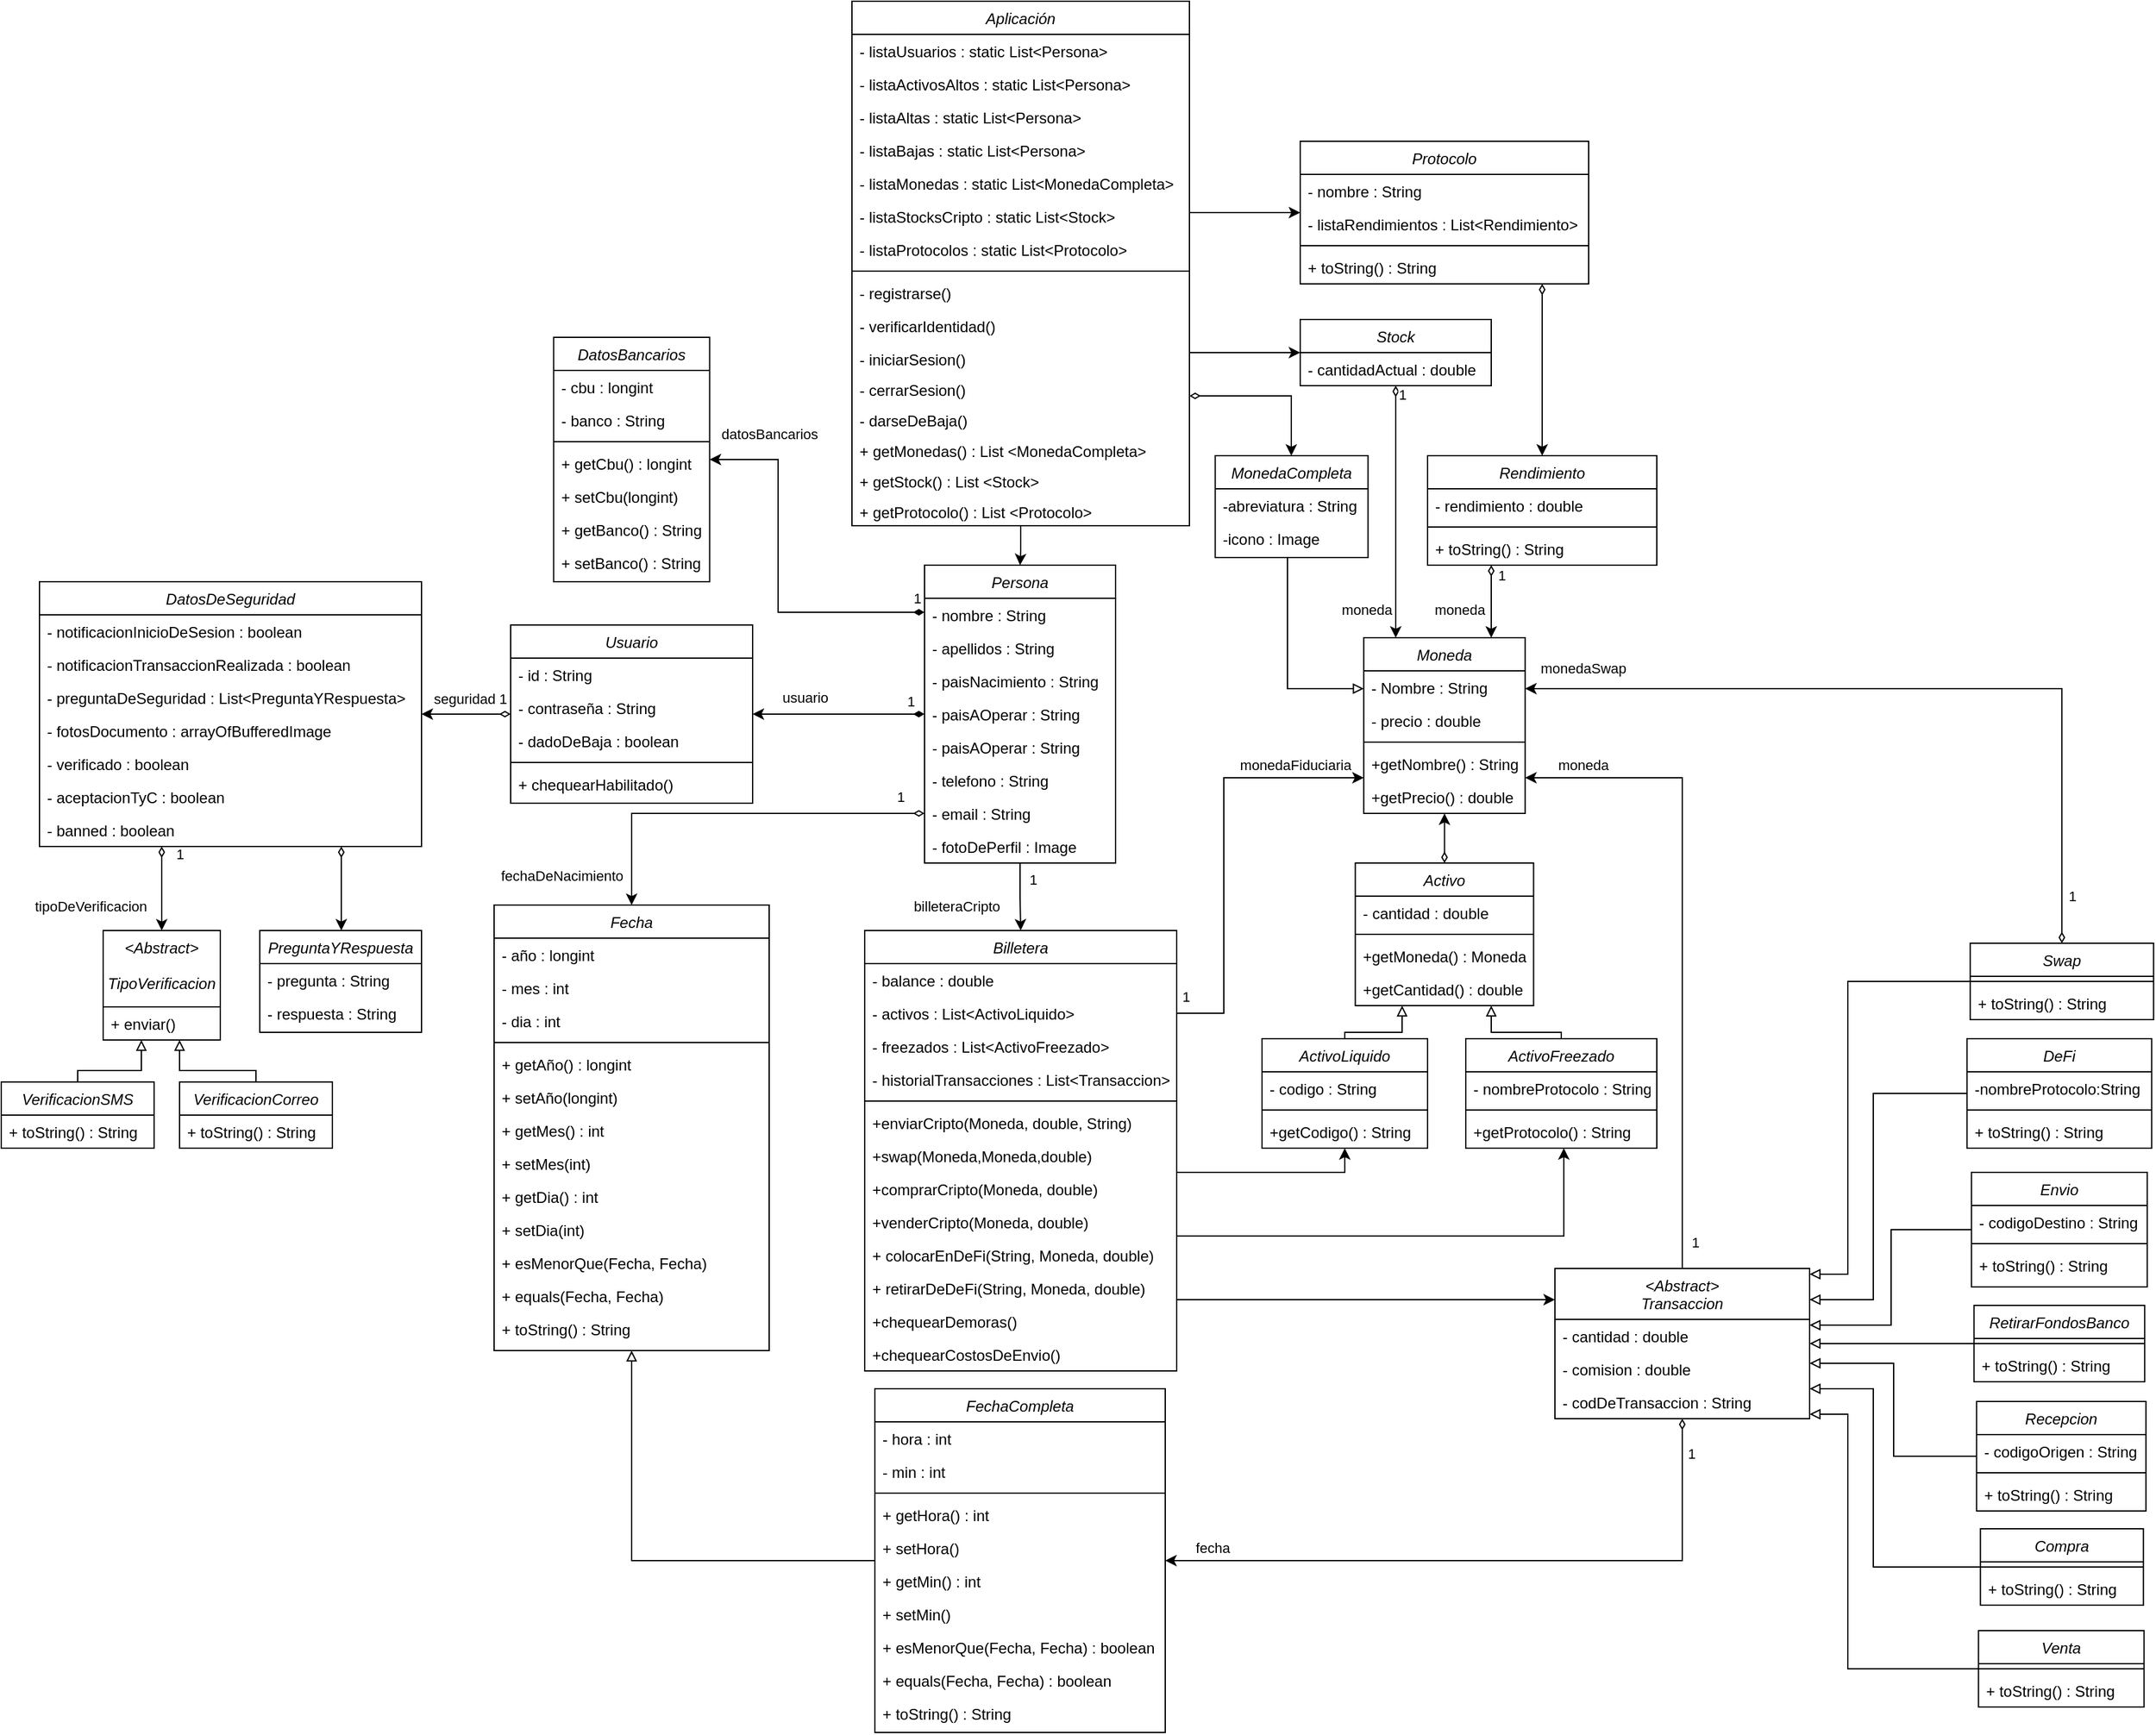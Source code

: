 <mxfile version="24.7.13">
  <diagram name="Página-1" id="WDjQ5PUS1ypViv3o5lz9">
    <mxGraphModel dx="351" dy="1061" grid="1" gridSize="10" guides="1" tooltips="1" connect="1" arrows="1" fold="1" page="1" pageScale="1" pageWidth="1600" pageHeight="1200" math="0" shadow="0">
      <root>
        <mxCell id="0" />
        <mxCell id="1" parent="0" />
        <mxCell id="rlaJw5aa2Yewg--EE3p0-123" style="edgeStyle=orthogonalEdgeStyle;rounded=0;orthogonalLoop=1;jettySize=auto;html=1;" parent="1" source="rlaJw5aa2Yewg--EE3p0-1" target="rlaJw5aa2Yewg--EE3p0-18" edge="1">
          <mxGeometry relative="1" as="geometry" />
        </mxCell>
        <mxCell id="rlaJw5aa2Yewg--EE3p0-161" style="edgeStyle=orthogonalEdgeStyle;rounded=0;orthogonalLoop=1;jettySize=auto;html=1;" parent="1" source="rlaJw5aa2Yewg--EE3p0-1" target="rlaJw5aa2Yewg--EE3p0-112" edge="1">
          <mxGeometry relative="1" as="geometry">
            <Array as="points">
              <mxPoint x="2560" y="206" />
              <mxPoint x="2560" y="206" />
            </Array>
          </mxGeometry>
        </mxCell>
        <mxCell id="rlaJw5aa2Yewg--EE3p0-253" style="edgeStyle=orthogonalEdgeStyle;rounded=0;orthogonalLoop=1;jettySize=auto;html=1;startArrow=diamondThin;startFill=0;" parent="1" source="rlaJw5aa2Yewg--EE3p0-1" target="rlaJw5aa2Yewg--EE3p0-53" edge="1">
          <mxGeometry relative="1" as="geometry">
            <Array as="points">
              <mxPoint x="2613" y="350" />
            </Array>
          </mxGeometry>
        </mxCell>
        <mxCell id="TIMCcToxUaOOQiMx-8cA-36" style="edgeStyle=orthogonalEdgeStyle;rounded=0;orthogonalLoop=1;jettySize=auto;html=1;" parent="1" source="rlaJw5aa2Yewg--EE3p0-1" target="rlaJw5aa2Yewg--EE3p0-121" edge="1">
          <mxGeometry relative="1" as="geometry">
            <Array as="points">
              <mxPoint x="2560" y="316" />
              <mxPoint x="2560" y="316" />
            </Array>
          </mxGeometry>
        </mxCell>
        <mxCell id="rlaJw5aa2Yewg--EE3p0-1" value="Aplicación" style="swimlane;fontStyle=2;align=center;verticalAlign=top;childLayout=stackLayout;horizontal=1;startSize=26;horizontalStack=0;resizeParent=1;resizeLast=0;collapsible=1;marginBottom=0;rounded=0;shadow=0;strokeWidth=1;fontSize=12;" parent="1" vertex="1">
          <mxGeometry x="2268" y="40" width="265" height="412" as="geometry">
            <mxRectangle x="230" y="140" width="160" height="26" as="alternateBounds" />
          </mxGeometry>
        </mxCell>
        <mxCell id="rlaJw5aa2Yewg--EE3p0-2" value="- listaUsuarios : static List&lt;Persona&gt;" style="text;align=left;verticalAlign=top;spacingLeft=4;spacingRight=4;overflow=hidden;rotatable=0;points=[[0,0.5],[1,0.5]];portConstraint=eastwest;rounded=0;shadow=0;html=0;fontSize=12;" parent="rlaJw5aa2Yewg--EE3p0-1" vertex="1">
          <mxGeometry y="26" width="265" height="26" as="geometry" />
        </mxCell>
        <mxCell id="rlaJw5aa2Yewg--EE3p0-3" value="- listaActivosAltos : static List&lt;Persona&gt;" style="text;align=left;verticalAlign=top;spacingLeft=4;spacingRight=4;overflow=hidden;rotatable=0;points=[[0,0.5],[1,0.5]];portConstraint=eastwest;rounded=0;shadow=0;html=0;fontSize=12;" parent="rlaJw5aa2Yewg--EE3p0-1" vertex="1">
          <mxGeometry y="52" width="265" height="26" as="geometry" />
        </mxCell>
        <mxCell id="rlaJw5aa2Yewg--EE3p0-4" value="- listaAltas : static List&lt;Persona&gt;" style="text;align=left;verticalAlign=top;spacingLeft=4;spacingRight=4;overflow=hidden;rotatable=0;points=[[0,0.5],[1,0.5]];portConstraint=eastwest;rounded=0;shadow=0;html=0;fontSize=12;" parent="rlaJw5aa2Yewg--EE3p0-1" vertex="1">
          <mxGeometry y="78" width="265" height="26" as="geometry" />
        </mxCell>
        <mxCell id="rlaJw5aa2Yewg--EE3p0-5" value="- listaBajas : static List&lt;Persona&gt;" style="text;align=left;verticalAlign=top;spacingLeft=4;spacingRight=4;overflow=hidden;rotatable=0;points=[[0,0.5],[1,0.5]];portConstraint=eastwest;rounded=0;shadow=0;html=0;fontSize=12;" parent="rlaJw5aa2Yewg--EE3p0-1" vertex="1">
          <mxGeometry y="104" width="265" height="26" as="geometry" />
        </mxCell>
        <mxCell id="rlaJw5aa2Yewg--EE3p0-6" value="- listaMonedas : static List&lt;MonedaCompleta&gt;" style="text;align=left;verticalAlign=top;spacingLeft=4;spacingRight=4;overflow=hidden;rotatable=0;points=[[0,0.5],[1,0.5]];portConstraint=eastwest;rounded=0;shadow=0;html=0;fontSize=12;" parent="rlaJw5aa2Yewg--EE3p0-1" vertex="1">
          <mxGeometry y="130" width="265" height="26" as="geometry" />
        </mxCell>
        <mxCell id="rlaJw5aa2Yewg--EE3p0-7" value="- listaStocksCripto : static List&lt;Stock&gt;" style="text;align=left;verticalAlign=top;spacingLeft=4;spacingRight=4;overflow=hidden;rotatable=0;points=[[0,0.5],[1,0.5]];portConstraint=eastwest;rounded=0;shadow=0;html=0;fontSize=12;" parent="rlaJw5aa2Yewg--EE3p0-1" vertex="1">
          <mxGeometry y="156" width="265" height="26" as="geometry" />
        </mxCell>
        <mxCell id="rlaJw5aa2Yewg--EE3p0-8" value="- listaProtocolos : static List&lt;Protocolo&gt;" style="text;align=left;verticalAlign=top;spacingLeft=4;spacingRight=4;overflow=hidden;rotatable=0;points=[[0,0.5],[1,0.5]];portConstraint=eastwest;" parent="rlaJw5aa2Yewg--EE3p0-1" vertex="1">
          <mxGeometry y="182" width="265" height="26" as="geometry" />
        </mxCell>
        <mxCell id="rlaJw5aa2Yewg--EE3p0-9" value="" style="line;html=1;strokeWidth=1;align=left;verticalAlign=middle;spacingTop=-1;spacingLeft=3;spacingRight=3;rotatable=0;labelPosition=right;points=[];portConstraint=eastwest;fontSize=12;" parent="rlaJw5aa2Yewg--EE3p0-1" vertex="1">
          <mxGeometry y="208" width="265" height="8" as="geometry" />
        </mxCell>
        <mxCell id="rlaJw5aa2Yewg--EE3p0-10" value="- registrarse()   " style="text;align=left;verticalAlign=top;spacingLeft=4;spacingRight=4;overflow=hidden;rotatable=0;points=[[0,0.5],[1,0.5]];portConstraint=eastwest;rounded=0;shadow=0;html=0;fontSize=12;" parent="rlaJw5aa2Yewg--EE3p0-1" vertex="1">
          <mxGeometry y="216" width="265" height="26" as="geometry" />
        </mxCell>
        <mxCell id="rlaJw5aa2Yewg--EE3p0-11" value="- verificarIdentidad()" style="text;align=left;verticalAlign=top;spacingLeft=4;spacingRight=4;overflow=hidden;rotatable=0;points=[[0,0.5],[1,0.5]];portConstraint=eastwest;rounded=0;shadow=0;html=0;fontSize=12;" parent="rlaJw5aa2Yewg--EE3p0-1" vertex="1">
          <mxGeometry y="242" width="265" height="26" as="geometry" />
        </mxCell>
        <mxCell id="rlaJw5aa2Yewg--EE3p0-12" value="- iniciarSesion()" style="text;align=left;verticalAlign=top;spacingLeft=4;spacingRight=4;overflow=hidden;rotatable=0;points=[[0,0.5],[1,0.5]];portConstraint=eastwest;fontSize=12;" parent="rlaJw5aa2Yewg--EE3p0-1" vertex="1">
          <mxGeometry y="268" width="265" height="24" as="geometry" />
        </mxCell>
        <mxCell id="rlaJw5aa2Yewg--EE3p0-13" value="- cerrarSesion()" style="text;align=left;verticalAlign=top;spacingLeft=4;spacingRight=4;overflow=hidden;rotatable=0;points=[[0,0.5],[1,0.5]];portConstraint=eastwest;fontSize=12;" parent="rlaJw5aa2Yewg--EE3p0-1" vertex="1">
          <mxGeometry y="292" width="265" height="24" as="geometry" />
        </mxCell>
        <mxCell id="rlaJw5aa2Yewg--EE3p0-14" value="- darseDeBaja()" style="text;align=left;verticalAlign=top;spacingLeft=4;spacingRight=4;overflow=hidden;rotatable=0;points=[[0,0.5],[1,0.5]];portConstraint=eastwest;fontSize=12;" parent="rlaJw5aa2Yewg--EE3p0-1" vertex="1">
          <mxGeometry y="316" width="265" height="24" as="geometry" />
        </mxCell>
        <mxCell id="rlaJw5aa2Yewg--EE3p0-15" value="+ getMonedas() : List &lt;MonedaCompleta&gt;" style="text;align=left;verticalAlign=top;spacingLeft=4;spacingRight=4;overflow=hidden;rotatable=0;points=[[0,0.5],[1,0.5]];portConstraint=eastwest;fontSize=12;" parent="rlaJw5aa2Yewg--EE3p0-1" vertex="1">
          <mxGeometry y="340" width="265" height="24" as="geometry" />
        </mxCell>
        <mxCell id="rlaJw5aa2Yewg--EE3p0-16" value="+ getStock() : List &lt;Stock&gt;" style="text;align=left;verticalAlign=top;spacingLeft=4;spacingRight=4;overflow=hidden;rotatable=0;points=[[0,0.5],[1,0.5]];portConstraint=eastwest;fontSize=12;" parent="rlaJw5aa2Yewg--EE3p0-1" vertex="1">
          <mxGeometry y="364" width="265" height="24" as="geometry" />
        </mxCell>
        <mxCell id="rlaJw5aa2Yewg--EE3p0-17" value="+ getProtocolo() : List &lt;Protocolo&gt;" style="text;align=left;verticalAlign=top;spacingLeft=4;spacingRight=4;overflow=hidden;rotatable=0;points=[[0,0.5],[1,0.5]];portConstraint=eastwest;fontSize=12;" parent="rlaJw5aa2Yewg--EE3p0-1" vertex="1">
          <mxGeometry y="388" width="265" height="24" as="geometry" />
        </mxCell>
        <mxCell id="rlaJw5aa2Yewg--EE3p0-124" style="edgeStyle=orthogonalEdgeStyle;rounded=0;orthogonalLoop=1;jettySize=auto;html=1;startArrow=diamondThin;startFill=1;" parent="1" source="rlaJw5aa2Yewg--EE3p0-18" target="rlaJw5aa2Yewg--EE3p0-27" edge="1">
          <mxGeometry relative="1" as="geometry" />
        </mxCell>
        <mxCell id="rlaJw5aa2Yewg--EE3p0-126" value="usuario" style="edgeLabel;html=1;align=center;verticalAlign=middle;resizable=0;points=[];" parent="rlaJw5aa2Yewg--EE3p0-124" vertex="1" connectable="0">
          <mxGeometry x="-0.08" relative="1" as="geometry">
            <mxPoint x="-32" y="-13" as="offset" />
          </mxGeometry>
        </mxCell>
        <mxCell id="rlaJw5aa2Yewg--EE3p0-158" value="1" style="edgeLabel;html=1;align=center;verticalAlign=middle;resizable=0;points=[];" parent="rlaJw5aa2Yewg--EE3p0-124" vertex="1" connectable="0">
          <mxGeometry x="-0.355" y="-2" relative="1" as="geometry">
            <mxPoint x="32" y="-8" as="offset" />
          </mxGeometry>
        </mxCell>
        <mxCell id="rlaJw5aa2Yewg--EE3p0-153" style="edgeStyle=orthogonalEdgeStyle;rounded=0;orthogonalLoop=1;jettySize=auto;html=1;" parent="1" source="rlaJw5aa2Yewg--EE3p0-18" target="rlaJw5aa2Yewg--EE3p0-58" edge="1">
          <mxGeometry relative="1" as="geometry" />
        </mxCell>
        <mxCell id="rlaJw5aa2Yewg--EE3p0-154" value="&lt;div&gt;billeteraCripto&lt;/div&gt;" style="edgeLabel;html=1;align=center;verticalAlign=middle;resizable=0;points=[];" parent="rlaJw5aa2Yewg--EE3p0-153" vertex="1" connectable="0">
          <mxGeometry x="-0.461" y="1" relative="1" as="geometry">
            <mxPoint x="-51" y="19" as="offset" />
          </mxGeometry>
        </mxCell>
        <mxCell id="rlaJw5aa2Yewg--EE3p0-160" value="1" style="edgeLabel;html=1;align=center;verticalAlign=middle;resizable=0;points=[];" parent="rlaJw5aa2Yewg--EE3p0-153" vertex="1" connectable="0">
          <mxGeometry x="-0.245" y="2" relative="1" as="geometry">
            <mxPoint x="8" y="-7" as="offset" />
          </mxGeometry>
        </mxCell>
        <mxCell id="rlaJw5aa2Yewg--EE3p0-18" value="Persona" style="swimlane;fontStyle=2;align=center;verticalAlign=top;childLayout=stackLayout;horizontal=1;startSize=26;horizontalStack=0;resizeParent=1;resizeLast=0;collapsible=1;marginBottom=0;rounded=0;shadow=0;strokeWidth=1;fontSize=12;" parent="1" vertex="1">
          <mxGeometry x="2325" y="483" width="150" height="234" as="geometry">
            <mxRectangle x="230" y="140" width="160" height="26" as="alternateBounds" />
          </mxGeometry>
        </mxCell>
        <mxCell id="rlaJw5aa2Yewg--EE3p0-19" value="- nombre : String" style="text;align=left;verticalAlign=top;spacingLeft=4;spacingRight=4;overflow=hidden;rotatable=0;points=[[0,0.5],[1,0.5]];portConstraint=eastwest;rounded=0;shadow=0;html=0;fontSize=12;" parent="rlaJw5aa2Yewg--EE3p0-18" vertex="1">
          <mxGeometry y="26" width="150" height="26" as="geometry" />
        </mxCell>
        <mxCell id="rlaJw5aa2Yewg--EE3p0-20" value="- apellidos : String" style="text;align=left;verticalAlign=top;spacingLeft=4;spacingRight=4;overflow=hidden;rotatable=0;points=[[0,0.5],[1,0.5]];portConstraint=eastwest;rounded=0;shadow=0;html=0;fontSize=12;" parent="rlaJw5aa2Yewg--EE3p0-18" vertex="1">
          <mxGeometry y="52" width="150" height="26" as="geometry" />
        </mxCell>
        <mxCell id="rlaJw5aa2Yewg--EE3p0-21" value="- paisNacimiento : String" style="text;align=left;verticalAlign=top;spacingLeft=4;spacingRight=4;overflow=hidden;rotatable=0;points=[[0,0.5],[1,0.5]];portConstraint=eastwest;rounded=0;shadow=0;html=0;fontSize=12;" parent="rlaJw5aa2Yewg--EE3p0-18" vertex="1">
          <mxGeometry y="78" width="150" height="26" as="geometry" />
        </mxCell>
        <mxCell id="rlaJw5aa2Yewg--EE3p0-22" value="- paisAOperar : String" style="text;align=left;verticalAlign=top;spacingLeft=4;spacingRight=4;overflow=hidden;rotatable=0;points=[[0,0.5],[1,0.5]];portConstraint=eastwest;rounded=0;shadow=0;html=0;fontSize=12;" parent="rlaJw5aa2Yewg--EE3p0-18" vertex="1">
          <mxGeometry y="104" width="150" height="26" as="geometry" />
        </mxCell>
        <mxCell id="rlaJw5aa2Yewg--EE3p0-23" value="- paisAOperar : String" style="text;align=left;verticalAlign=top;spacingLeft=4;spacingRight=4;overflow=hidden;rotatable=0;points=[[0,0.5],[1,0.5]];portConstraint=eastwest;rounded=0;shadow=0;html=0;fontSize=12;" parent="rlaJw5aa2Yewg--EE3p0-18" vertex="1">
          <mxGeometry y="130" width="150" height="26" as="geometry" />
        </mxCell>
        <mxCell id="rlaJw5aa2Yewg--EE3p0-24" value="- telefono : String" style="text;align=left;verticalAlign=top;spacingLeft=4;spacingRight=4;overflow=hidden;rotatable=0;points=[[0,0.5],[1,0.5]];portConstraint=eastwest;rounded=0;shadow=0;html=0;fontSize=12;" parent="rlaJw5aa2Yewg--EE3p0-18" vertex="1">
          <mxGeometry y="156" width="150" height="26" as="geometry" />
        </mxCell>
        <mxCell id="rlaJw5aa2Yewg--EE3p0-25" value="- email : String" style="text;align=left;verticalAlign=top;spacingLeft=4;spacingRight=4;overflow=hidden;rotatable=0;points=[[0,0.5],[1,0.5]];portConstraint=eastwest;rounded=0;shadow=0;html=0;fontSize=12;" parent="rlaJw5aa2Yewg--EE3p0-18" vertex="1">
          <mxGeometry y="182" width="150" height="26" as="geometry" />
        </mxCell>
        <mxCell id="rlaJw5aa2Yewg--EE3p0-26" value="- fotoDePerfil : Image" style="text;align=left;verticalAlign=top;spacingLeft=4;spacingRight=4;overflow=hidden;rotatable=0;points=[[0,0.5],[1,0.5]];portConstraint=eastwest;rounded=0;shadow=0;html=0;fontSize=12;" parent="rlaJw5aa2Yewg--EE3p0-18" vertex="1">
          <mxGeometry y="208" width="150" height="26" as="geometry" />
        </mxCell>
        <mxCell id="rlaJw5aa2Yewg--EE3p0-127" style="edgeStyle=orthogonalEdgeStyle;rounded=0;orthogonalLoop=1;jettySize=auto;html=1;startArrow=diamondThin;startFill=0;" parent="1" source="rlaJw5aa2Yewg--EE3p0-27" target="rlaJw5aa2Yewg--EE3p0-33" edge="1">
          <mxGeometry relative="1" as="geometry" />
        </mxCell>
        <mxCell id="rlaJw5aa2Yewg--EE3p0-128" value="seguridad 1" style="edgeLabel;html=1;align=center;verticalAlign=middle;resizable=0;points=[];" parent="rlaJw5aa2Yewg--EE3p0-127" vertex="1" connectable="0">
          <mxGeometry x="-0.08" relative="1" as="geometry">
            <mxPoint y="-12" as="offset" />
          </mxGeometry>
        </mxCell>
        <mxCell id="rlaJw5aa2Yewg--EE3p0-27" value="Usuario" style="swimlane;fontStyle=2;align=center;verticalAlign=top;childLayout=stackLayout;horizontal=1;startSize=26;horizontalStack=0;resizeParent=1;resizeLast=0;collapsible=1;marginBottom=0;rounded=0;shadow=0;strokeWidth=1;fontSize=12;" parent="1" vertex="1">
          <mxGeometry x="2000" y="530" width="190" height="140" as="geometry">
            <mxRectangle x="550" y="140" width="160" height="26" as="alternateBounds" />
          </mxGeometry>
        </mxCell>
        <mxCell id="rlaJw5aa2Yewg--EE3p0-28" value="- id : String" style="text;align=left;verticalAlign=top;spacingLeft=4;spacingRight=4;overflow=hidden;rotatable=0;points=[[0,0.5],[1,0.5]];portConstraint=eastwest;fontSize=12;" parent="rlaJw5aa2Yewg--EE3p0-27" vertex="1">
          <mxGeometry y="26" width="190" height="26" as="geometry" />
        </mxCell>
        <mxCell id="rlaJw5aa2Yewg--EE3p0-29" value="- contraseña : String" style="text;align=left;verticalAlign=top;spacingLeft=4;spacingRight=4;overflow=hidden;rotatable=0;points=[[0,0.5],[1,0.5]];portConstraint=eastwest;rounded=0;shadow=0;html=0;fontSize=12;" parent="rlaJw5aa2Yewg--EE3p0-27" vertex="1">
          <mxGeometry y="52" width="190" height="26" as="geometry" />
        </mxCell>
        <mxCell id="rlaJw5aa2Yewg--EE3p0-30" value="- dadoDeBaja : boolean" style="text;align=left;verticalAlign=top;spacingLeft=4;spacingRight=4;overflow=hidden;rotatable=0;points=[[0,0.5],[1,0.5]];portConstraint=eastwest;rounded=0;shadow=0;html=0;fontSize=12;" parent="rlaJw5aa2Yewg--EE3p0-27" vertex="1">
          <mxGeometry y="78" width="190" height="26" as="geometry" />
        </mxCell>
        <mxCell id="rlaJw5aa2Yewg--EE3p0-31" value="" style="line;html=1;strokeWidth=1;align=left;verticalAlign=middle;spacingTop=-1;spacingLeft=3;spacingRight=3;rotatable=0;labelPosition=right;points=[];portConstraint=eastwest;fontSize=12;" parent="rlaJw5aa2Yewg--EE3p0-27" vertex="1">
          <mxGeometry y="104" width="190" height="8" as="geometry" />
        </mxCell>
        <mxCell id="rlaJw5aa2Yewg--EE3p0-32" value="+ chequearHabilitado()" style="text;align=left;verticalAlign=top;spacingLeft=4;spacingRight=4;overflow=hidden;rotatable=0;points=[[0,0.5],[1,0.5]];portConstraint=eastwest;fontSize=12;" parent="rlaJw5aa2Yewg--EE3p0-27" vertex="1">
          <mxGeometry y="112" width="190" height="26" as="geometry" />
        </mxCell>
        <mxCell id="rlaJw5aa2Yewg--EE3p0-131" style="edgeStyle=orthogonalEdgeStyle;rounded=0;orthogonalLoop=1;jettySize=auto;html=1;startArrow=diamondThin;startFill=0;" parent="1" source="rlaJw5aa2Yewg--EE3p0-33" target="rlaJw5aa2Yewg--EE3p0-41" edge="1">
          <mxGeometry relative="1" as="geometry">
            <Array as="points">
              <mxPoint x="1867" y="720" />
              <mxPoint x="1867" y="720" />
            </Array>
          </mxGeometry>
        </mxCell>
        <mxCell id="rlaJw5aa2Yewg--EE3p0-132" style="edgeStyle=orthogonalEdgeStyle;rounded=0;orthogonalLoop=1;jettySize=auto;html=1;startArrow=diamondThin;startFill=0;" parent="1" source="rlaJw5aa2Yewg--EE3p0-33" target="rlaJw5aa2Yewg--EE3p0-44" edge="1">
          <mxGeometry relative="1" as="geometry">
            <Array as="points">
              <mxPoint x="1726" y="720" />
              <mxPoint x="1726" y="720" />
            </Array>
          </mxGeometry>
        </mxCell>
        <mxCell id="rlaJw5aa2Yewg--EE3p0-133" value="tipoDeVerificacion" style="edgeLabel;html=1;align=center;verticalAlign=middle;resizable=0;points=[];" parent="rlaJw5aa2Yewg--EE3p0-132" vertex="1" connectable="0">
          <mxGeometry x="0.323" relative="1" as="geometry">
            <mxPoint x="-56" y="3" as="offset" />
          </mxGeometry>
        </mxCell>
        <mxCell id="rlaJw5aa2Yewg--EE3p0-156" value="1" style="edgeLabel;html=1;align=center;verticalAlign=middle;resizable=0;points=[];" parent="rlaJw5aa2Yewg--EE3p0-132" vertex="1" connectable="0">
          <mxGeometry x="-0.437" y="1" relative="1" as="geometry">
            <mxPoint x="13" y="-13" as="offset" />
          </mxGeometry>
        </mxCell>
        <mxCell id="rlaJw5aa2Yewg--EE3p0-33" value="DatosDeSeguridad" style="swimlane;fontStyle=2;align=center;verticalAlign=top;childLayout=stackLayout;horizontal=1;startSize=26;horizontalStack=0;resizeParent=1;resizeLast=0;collapsible=1;marginBottom=0;rounded=0;shadow=0;strokeWidth=1;" parent="1" vertex="1">
          <mxGeometry x="1630" y="496" width="300" height="208" as="geometry">
            <mxRectangle x="320" y="12" width="160" height="26" as="alternateBounds" />
          </mxGeometry>
        </mxCell>
        <mxCell id="rlaJw5aa2Yewg--EE3p0-34" value="- notificacionInicioDeSesion : boolean" style="text;align=left;verticalAlign=top;spacingLeft=4;spacingRight=4;overflow=hidden;rotatable=0;points=[[0,0.5],[1,0.5]];portConstraint=eastwest;rounded=0;shadow=0;html=0;" parent="rlaJw5aa2Yewg--EE3p0-33" vertex="1">
          <mxGeometry y="26" width="300" height="26" as="geometry" />
        </mxCell>
        <mxCell id="rlaJw5aa2Yewg--EE3p0-35" value="- notificacionTransaccionRealizada : boolean" style="text;align=left;verticalAlign=top;spacingLeft=4;spacingRight=4;overflow=hidden;rotatable=0;points=[[0,0.5],[1,0.5]];portConstraint=eastwest;rounded=0;shadow=0;html=0;" parent="rlaJw5aa2Yewg--EE3p0-33" vertex="1">
          <mxGeometry y="52" width="300" height="26" as="geometry" />
        </mxCell>
        <mxCell id="rlaJw5aa2Yewg--EE3p0-36" value="- preguntaDeSeguridad : List&lt;PreguntaYRespuesta&gt;" style="text;align=left;verticalAlign=top;spacingLeft=4;spacingRight=4;overflow=hidden;rotatable=0;points=[[0,0.5],[1,0.5]];portConstraint=eastwest;rounded=0;shadow=0;html=0;" parent="rlaJw5aa2Yewg--EE3p0-33" vertex="1">
          <mxGeometry y="78" width="300" height="26" as="geometry" />
        </mxCell>
        <mxCell id="rlaJw5aa2Yewg--EE3p0-37" value="- fotosDocumento : arrayOfBufferedImage" style="text;align=left;verticalAlign=top;spacingLeft=4;spacingRight=4;overflow=hidden;rotatable=0;points=[[0,0.5],[1,0.5]];portConstraint=eastwest;rounded=0;shadow=0;html=0;" parent="rlaJw5aa2Yewg--EE3p0-33" vertex="1">
          <mxGeometry y="104" width="300" height="26" as="geometry" />
        </mxCell>
        <mxCell id="rlaJw5aa2Yewg--EE3p0-38" value="- verificado : boolean" style="text;align=left;verticalAlign=top;spacingLeft=4;spacingRight=4;overflow=hidden;rotatable=0;points=[[0,0.5],[1,0.5]];portConstraint=eastwest;rounded=0;shadow=0;html=0;" parent="rlaJw5aa2Yewg--EE3p0-33" vertex="1">
          <mxGeometry y="130" width="300" height="26" as="geometry" />
        </mxCell>
        <mxCell id="rlaJw5aa2Yewg--EE3p0-39" value="- aceptacionTyC : boolean" style="text;align=left;verticalAlign=top;spacingLeft=4;spacingRight=4;overflow=hidden;rotatable=0;points=[[0,0.5],[1,0.5]];portConstraint=eastwest;rounded=0;shadow=0;html=0;fontSize=12;" parent="rlaJw5aa2Yewg--EE3p0-33" vertex="1">
          <mxGeometry y="156" width="300" height="26" as="geometry" />
        </mxCell>
        <mxCell id="rlaJw5aa2Yewg--EE3p0-40" value="- banned : boolean" style="text;align=left;verticalAlign=top;spacingLeft=4;spacingRight=4;overflow=hidden;rotatable=0;points=[[0,0.5],[1,0.5]];portConstraint=eastwest;rounded=0;shadow=0;html=0;" parent="rlaJw5aa2Yewg--EE3p0-33" vertex="1">
          <mxGeometry y="182" width="300" height="26" as="geometry" />
        </mxCell>
        <mxCell id="rlaJw5aa2Yewg--EE3p0-41" value="PreguntaYRespuesta" style="swimlane;fontStyle=2;align=center;verticalAlign=top;childLayout=stackLayout;horizontal=1;startSize=26;horizontalStack=0;resizeParent=1;resizeLast=0;collapsible=1;marginBottom=0;rounded=0;shadow=0;strokeWidth=1;fontSize=12;" parent="1" vertex="1">
          <mxGeometry x="1803" y="770" width="127" height="80" as="geometry">
            <mxRectangle x="230" y="140" width="160" height="26" as="alternateBounds" />
          </mxGeometry>
        </mxCell>
        <mxCell id="rlaJw5aa2Yewg--EE3p0-42" value="- pregunta : String" style="text;align=left;verticalAlign=top;spacingLeft=4;spacingRight=4;overflow=hidden;rotatable=0;points=[[0,0.5],[1,0.5]];portConstraint=eastwest;rounded=0;shadow=0;html=0;fontSize=12;" parent="rlaJw5aa2Yewg--EE3p0-41" vertex="1">
          <mxGeometry y="26" width="127" height="26" as="geometry" />
        </mxCell>
        <mxCell id="rlaJw5aa2Yewg--EE3p0-43" value="- respuesta : String" style="text;align=left;verticalAlign=top;spacingLeft=4;spacingRight=4;overflow=hidden;rotatable=0;points=[[0,0.5],[1,0.5]];portConstraint=eastwest;rounded=0;shadow=0;html=0;fontSize=12;" parent="rlaJw5aa2Yewg--EE3p0-41" vertex="1">
          <mxGeometry y="52" width="127" height="26" as="geometry" />
        </mxCell>
        <mxCell id="rlaJw5aa2Yewg--EE3p0-44" value="&lt;Abstract&gt;&#xa;&#xa;TipoVerificacion" style="swimlane;fontStyle=2;align=center;verticalAlign=top;childLayout=stackLayout;horizontal=1;startSize=60;horizontalStack=0;resizeParent=1;resizeLast=0;collapsible=1;marginBottom=0;rounded=0;shadow=0;strokeWidth=1;fontSize=12;" parent="1" vertex="1">
          <mxGeometry x="1680" y="770" width="92" height="86" as="geometry">
            <mxRectangle x="230" y="140" width="160" height="26" as="alternateBounds" />
          </mxGeometry>
        </mxCell>
        <mxCell id="rlaJw5aa2Yewg--EE3p0-45" value="+ enviar()" style="text;align=left;verticalAlign=top;spacingLeft=4;spacingRight=4;overflow=hidden;rotatable=0;points=[[0,0.5],[1,0.5]];portConstraint=eastwest;rounded=0;shadow=0;html=0;fontSize=12;" parent="rlaJw5aa2Yewg--EE3p0-44" vertex="1">
          <mxGeometry y="60" width="92" height="26" as="geometry" />
        </mxCell>
        <mxCell id="rlaJw5aa2Yewg--EE3p0-136" style="edgeStyle=orthogonalEdgeStyle;rounded=0;orthogonalLoop=1;jettySize=auto;html=1;endArrow=block;endFill=0;" parent="1" source="rlaJw5aa2Yewg--EE3p0-46" target="rlaJw5aa2Yewg--EE3p0-44" edge="1">
          <mxGeometry relative="1" as="geometry">
            <Array as="points">
              <mxPoint x="1660" y="880" />
              <mxPoint x="1710" y="880" />
            </Array>
          </mxGeometry>
        </mxCell>
        <mxCell id="rlaJw5aa2Yewg--EE3p0-46" value="VerificacionSMS" style="swimlane;fontStyle=2;align=center;verticalAlign=top;childLayout=stackLayout;horizontal=1;startSize=26;horizontalStack=0;resizeParent=1;resizeLast=0;collapsible=1;marginBottom=0;rounded=0;shadow=0;strokeWidth=1;fontSize=12;" parent="1" vertex="1">
          <mxGeometry x="1600" y="889" width="120" height="52" as="geometry">
            <mxRectangle x="230" y="140" width="160" height="26" as="alternateBounds" />
          </mxGeometry>
        </mxCell>
        <mxCell id="rlaJw5aa2Yewg--EE3p0-47" value="+ toString() : String" style="text;align=left;verticalAlign=top;spacingLeft=4;spacingRight=4;overflow=hidden;rotatable=0;points=[[0,0.5],[1,0.5]];portConstraint=eastwest;rounded=0;shadow=0;html=0;fontSize=12;" parent="rlaJw5aa2Yewg--EE3p0-46" vertex="1">
          <mxGeometry y="26" width="120" height="26" as="geometry" />
        </mxCell>
        <mxCell id="rlaJw5aa2Yewg--EE3p0-137" style="edgeStyle=orthogonalEdgeStyle;rounded=0;orthogonalLoop=1;jettySize=auto;html=1;endArrow=block;endFill=0;" parent="1" source="rlaJw5aa2Yewg--EE3p0-48" target="rlaJw5aa2Yewg--EE3p0-44" edge="1">
          <mxGeometry relative="1" as="geometry">
            <Array as="points">
              <mxPoint x="1800" y="880" />
              <mxPoint x="1740" y="880" />
            </Array>
          </mxGeometry>
        </mxCell>
        <mxCell id="rlaJw5aa2Yewg--EE3p0-48" value="VerificacionCorreo" style="swimlane;fontStyle=2;align=center;verticalAlign=top;childLayout=stackLayout;horizontal=1;startSize=26;horizontalStack=0;resizeParent=1;resizeLast=0;collapsible=1;marginBottom=0;rounded=0;shadow=0;strokeWidth=1;fontSize=12;labelBackgroundColor=default;" parent="1" vertex="1">
          <mxGeometry x="1740" y="889" width="120" height="52" as="geometry">
            <mxRectangle x="230" y="140" width="160" height="26" as="alternateBounds" />
          </mxGeometry>
        </mxCell>
        <mxCell id="rlaJw5aa2Yewg--EE3p0-49" value="+ toString() : String" style="text;align=left;verticalAlign=top;spacingLeft=4;spacingRight=4;overflow=hidden;rotatable=0;points=[[0,0.5],[1,0.5]];portConstraint=eastwest;rounded=0;shadow=0;html=0;fontSize=12;" parent="rlaJw5aa2Yewg--EE3p0-48" vertex="1">
          <mxGeometry y="26" width="120" height="26" as="geometry" />
        </mxCell>
        <mxCell id="rlaJw5aa2Yewg--EE3p0-50" value="Moneda" style="swimlane;fontStyle=2;align=center;verticalAlign=top;childLayout=stackLayout;horizontal=1;startSize=26;horizontalStack=0;resizeParent=1;resizeLast=0;collapsible=1;marginBottom=0;rounded=0;shadow=0;strokeWidth=1;" parent="1" vertex="1">
          <mxGeometry x="2669.88" y="540" width="126.75" height="138" as="geometry">
            <mxRectangle x="320" y="12" width="160" height="26" as="alternateBounds" />
          </mxGeometry>
        </mxCell>
        <mxCell id="rlaJw5aa2Yewg--EE3p0-51" value="- Nombre : String" style="text;align=left;verticalAlign=top;spacingLeft=4;spacingRight=4;overflow=hidden;rotatable=0;points=[[0,0.5],[1,0.5]];portConstraint=eastwest;" parent="rlaJw5aa2Yewg--EE3p0-50" vertex="1">
          <mxGeometry y="26" width="126.75" height="26" as="geometry" />
        </mxCell>
        <mxCell id="rlaJw5aa2Yewg--EE3p0-52" value="- precio : double" style="text;align=left;verticalAlign=top;spacingLeft=4;spacingRight=4;overflow=hidden;rotatable=0;points=[[0,0.5],[1,0.5]];portConstraint=eastwest;rounded=0;shadow=0;html=0;" parent="rlaJw5aa2Yewg--EE3p0-50" vertex="1">
          <mxGeometry y="52" width="126.75" height="26" as="geometry" />
        </mxCell>
        <mxCell id="TIMCcToxUaOOQiMx-8cA-8" value="" style="line;html=1;strokeWidth=1;align=left;verticalAlign=middle;spacingTop=-1;spacingLeft=3;spacingRight=3;rotatable=0;labelPosition=right;points=[];portConstraint=eastwest;fontSize=12;" parent="rlaJw5aa2Yewg--EE3p0-50" vertex="1">
          <mxGeometry y="78" width="126.75" height="8" as="geometry" />
        </mxCell>
        <mxCell id="TIMCcToxUaOOQiMx-8cA-9" value="+getNombre() : String" style="text;align=left;verticalAlign=top;spacingLeft=4;spacingRight=4;overflow=hidden;rotatable=0;points=[[0,0.5],[1,0.5]];portConstraint=eastwest;rounded=0;shadow=0;html=0;fontSize=12;" parent="rlaJw5aa2Yewg--EE3p0-50" vertex="1">
          <mxGeometry y="86" width="126.75" height="26" as="geometry" />
        </mxCell>
        <mxCell id="TIMCcToxUaOOQiMx-8cA-10" value="+getPrecio() : double" style="text;align=left;verticalAlign=top;spacingLeft=4;spacingRight=4;overflow=hidden;rotatable=0;points=[[0,0.5],[1,0.5]];portConstraint=eastwest;rounded=0;shadow=0;html=0;fontSize=12;" parent="rlaJw5aa2Yewg--EE3p0-50" vertex="1">
          <mxGeometry y="112" width="126.75" height="26" as="geometry" />
        </mxCell>
        <mxCell id="rlaJw5aa2Yewg--EE3p0-252" style="edgeStyle=orthogonalEdgeStyle;rounded=0;orthogonalLoop=1;jettySize=auto;html=1;endArrow=block;endFill=0;" parent="1" source="rlaJw5aa2Yewg--EE3p0-53" target="rlaJw5aa2Yewg--EE3p0-50" edge="1">
          <mxGeometry relative="1" as="geometry">
            <Array as="points">
              <mxPoint x="2610" y="580" />
            </Array>
          </mxGeometry>
        </mxCell>
        <mxCell id="rlaJw5aa2Yewg--EE3p0-53" value="MonedaCompleta" style="swimlane;fontStyle=2;align=center;verticalAlign=top;childLayout=stackLayout;horizontal=1;startSize=26;horizontalStack=0;resizeParent=1;resizeLast=0;collapsible=1;marginBottom=0;rounded=0;shadow=0;strokeWidth=1;" parent="1" vertex="1">
          <mxGeometry x="2553.25" y="397" width="120" height="80" as="geometry">
            <mxRectangle x="320" y="12" width="160" height="26" as="alternateBounds" />
          </mxGeometry>
        </mxCell>
        <mxCell id="rlaJw5aa2Yewg--EE3p0-54" value="-abreviatura : String" style="text;align=left;verticalAlign=top;spacingLeft=4;spacingRight=4;overflow=hidden;rotatable=0;points=[[0,0.5],[1,0.5]];portConstraint=eastwest;" parent="rlaJw5aa2Yewg--EE3p0-53" vertex="1">
          <mxGeometry y="26" width="120" height="26" as="geometry" />
        </mxCell>
        <mxCell id="rlaJw5aa2Yewg--EE3p0-56" value="-icono : Image" style="text;align=left;verticalAlign=top;spacingLeft=4;spacingRight=4;overflow=hidden;rotatable=0;points=[[0,0.5],[1,0.5]];portConstraint=eastwest;" parent="rlaJw5aa2Yewg--EE3p0-53" vertex="1">
          <mxGeometry y="52" width="120" height="26" as="geometry" />
        </mxCell>
        <mxCell id="TIMCcToxUaOOQiMx-8cA-38" style="edgeStyle=orthogonalEdgeStyle;rounded=0;orthogonalLoop=1;jettySize=auto;html=1;" parent="1" source="rlaJw5aa2Yewg--EE3p0-58" target="TIMCcToxUaOOQiMx-8cA-17" edge="1">
          <mxGeometry relative="1" as="geometry">
            <Array as="points">
              <mxPoint x="2827" y="1010" />
            </Array>
          </mxGeometry>
        </mxCell>
        <mxCell id="TIMCcToxUaOOQiMx-8cA-39" style="edgeStyle=orthogonalEdgeStyle;rounded=0;orthogonalLoop=1;jettySize=auto;html=1;" parent="1" source="rlaJw5aa2Yewg--EE3p0-58" target="TIMCcToxUaOOQiMx-8cA-23" edge="1">
          <mxGeometry relative="1" as="geometry">
            <Array as="points">
              <mxPoint x="2655" y="960" />
            </Array>
          </mxGeometry>
        </mxCell>
        <mxCell id="rlaJw5aa2Yewg--EE3p0-58" value="Billetera" style="swimlane;fontStyle=2;align=center;verticalAlign=top;childLayout=stackLayout;horizontal=1;startSize=26;horizontalStack=0;resizeParent=1;resizeLast=0;collapsible=1;marginBottom=0;rounded=0;shadow=0;strokeWidth=1;fontSize=12;" parent="1" vertex="1">
          <mxGeometry x="2278" y="770" width="245" height="346" as="geometry">
            <mxRectangle x="230" y="140" width="160" height="26" as="alternateBounds" />
          </mxGeometry>
        </mxCell>
        <mxCell id="rlaJw5aa2Yewg--EE3p0-59" value="- balance : double" style="text;align=left;verticalAlign=top;spacingLeft=4;spacingRight=4;overflow=hidden;rotatable=0;points=[[0,0.5],[1,0.5]];portConstraint=eastwest;rounded=0;shadow=0;html=0;fontSize=12;" parent="rlaJw5aa2Yewg--EE3p0-58" vertex="1">
          <mxGeometry y="26" width="245" height="26" as="geometry" />
        </mxCell>
        <mxCell id="rlaJw5aa2Yewg--EE3p0-60" value="- activos : List&lt;ActivoLiquido&gt;" style="text;align=left;verticalAlign=top;spacingLeft=4;spacingRight=4;overflow=hidden;rotatable=0;points=[[0,0.5],[1,0.5]];portConstraint=eastwest;rounded=0;shadow=0;html=0;fontSize=12;" parent="rlaJw5aa2Yewg--EE3p0-58" vertex="1">
          <mxGeometry y="52" width="245" height="26" as="geometry" />
        </mxCell>
        <mxCell id="rlaJw5aa2Yewg--EE3p0-61" value="- freezados : List&lt;ActivoFreezado&gt;" style="text;align=left;verticalAlign=top;spacingLeft=4;spacingRight=4;overflow=hidden;rotatable=0;points=[[0,0.5],[1,0.5]];portConstraint=eastwest;rounded=0;shadow=0;html=0;fontSize=12;" parent="rlaJw5aa2Yewg--EE3p0-58" vertex="1">
          <mxGeometry y="78" width="245" height="26" as="geometry" />
        </mxCell>
        <mxCell id="rlaJw5aa2Yewg--EE3p0-62" value="- historialTransacciones : List&lt;Transaccion&gt;" style="text;align=left;verticalAlign=top;spacingLeft=4;spacingRight=4;overflow=hidden;rotatable=0;points=[[0,0.5],[1,0.5]];portConstraint=eastwest;rounded=0;shadow=0;html=0;fontSize=12;" parent="rlaJw5aa2Yewg--EE3p0-58" vertex="1">
          <mxGeometry y="104" width="245" height="26" as="geometry" />
        </mxCell>
        <mxCell id="TIMCcToxUaOOQiMx-8cA-44" value="" style="line;html=1;strokeWidth=1;align=left;verticalAlign=middle;spacingTop=-1;spacingLeft=3;spacingRight=3;rotatable=0;labelPosition=right;points=[];portConstraint=eastwest;fontSize=12;" parent="rlaJw5aa2Yewg--EE3p0-58" vertex="1">
          <mxGeometry y="130" width="245" height="8" as="geometry" />
        </mxCell>
        <mxCell id="rlaJw5aa2Yewg--EE3p0-107" value="+enviarCripto(Moneda, double, String)" style="text;align=left;verticalAlign=top;spacingLeft=4;spacingRight=4;overflow=hidden;rotatable=0;points=[[0,0.5],[1,0.5]];portConstraint=eastwest;rounded=0;shadow=0;html=0;fontSize=12;" parent="rlaJw5aa2Yewg--EE3p0-58" vertex="1">
          <mxGeometry y="138" width="245" height="26" as="geometry" />
        </mxCell>
        <mxCell id="rlaJw5aa2Yewg--EE3p0-106" value="+swap(Moneda,Moneda,double)" style="text;align=left;verticalAlign=top;spacingLeft=4;spacingRight=4;overflow=hidden;rotatable=0;points=[[0,0.5],[1,0.5]];portConstraint=eastwest;rounded=0;shadow=0;html=0;fontSize=12;" parent="rlaJw5aa2Yewg--EE3p0-58" vertex="1">
          <mxGeometry y="164" width="245" height="26" as="geometry" />
        </mxCell>
        <mxCell id="rlaJw5aa2Yewg--EE3p0-104" value="+comprarCripto(Moneda, double)" style="text;align=left;verticalAlign=top;spacingLeft=4;spacingRight=4;overflow=hidden;rotatable=0;points=[[0,0.5],[1,0.5]];portConstraint=eastwest;rounded=0;shadow=0;html=0;fontSize=12;" parent="rlaJw5aa2Yewg--EE3p0-58" vertex="1">
          <mxGeometry y="190" width="245" height="26" as="geometry" />
        </mxCell>
        <mxCell id="rlaJw5aa2Yewg--EE3p0-105" value="+venderCripto(Moneda, double)" style="text;align=left;verticalAlign=top;spacingLeft=4;spacingRight=4;overflow=hidden;rotatable=0;points=[[0,0.5],[1,0.5]];portConstraint=eastwest;rounded=0;shadow=0;html=0;fontSize=12;" parent="rlaJw5aa2Yewg--EE3p0-58" vertex="1">
          <mxGeometry y="216" width="245" height="26" as="geometry" />
        </mxCell>
        <mxCell id="rlaJw5aa2Yewg--EE3p0-109" value="+ colocarEnDeFi(String, Moneda, double)" style="text;align=left;verticalAlign=top;spacingLeft=4;spacingRight=4;overflow=hidden;rotatable=0;points=[[0,0.5],[1,0.5]];portConstraint=eastwest;rounded=0;shadow=0;html=0;fontSize=12;" parent="rlaJw5aa2Yewg--EE3p0-58" vertex="1">
          <mxGeometry y="242" width="245" height="26" as="geometry" />
        </mxCell>
        <mxCell id="rlaJw5aa2Yewg--EE3p0-110" value="+ retirarDeDeFi(String, Moneda, double)" style="text;align=left;verticalAlign=top;spacingLeft=4;spacingRight=4;overflow=hidden;rotatable=0;points=[[0,0.5],[1,0.5]];portConstraint=eastwest;rounded=0;shadow=0;html=0;fontSize=12;" parent="rlaJw5aa2Yewg--EE3p0-58" vertex="1">
          <mxGeometry y="268" width="245" height="26" as="geometry" />
        </mxCell>
        <mxCell id="rlaJw5aa2Yewg--EE3p0-203" value="+chequearDemoras()" style="text;align=left;verticalAlign=top;spacingLeft=4;spacingRight=4;overflow=hidden;rotatable=0;points=[[0,0.5],[1,0.5]];portConstraint=eastwest;rounded=0;shadow=0;html=0;fontSize=12;" parent="rlaJw5aa2Yewg--EE3p0-58" vertex="1">
          <mxGeometry y="294" width="245" height="26" as="geometry" />
        </mxCell>
        <mxCell id="rlaJw5aa2Yewg--EE3p0-204" value="+chequearCostosDeEnvio()" style="text;align=left;verticalAlign=top;spacingLeft=4;spacingRight=4;overflow=hidden;rotatable=0;points=[[0,0.5],[1,0.5]];portConstraint=eastwest;rounded=0;shadow=0;html=0;fontSize=12;" parent="rlaJw5aa2Yewg--EE3p0-58" vertex="1">
          <mxGeometry y="320" width="245" height="26" as="geometry" />
        </mxCell>
        <mxCell id="TIMCcToxUaOOQiMx-8cA-11" style="edgeStyle=orthogonalEdgeStyle;rounded=0;orthogonalLoop=1;jettySize=auto;html=1;startArrow=diamondThin;startFill=0;" parent="1" source="rlaJw5aa2Yewg--EE3p0-63" target="rlaJw5aa2Yewg--EE3p0-50" edge="1">
          <mxGeometry relative="1" as="geometry" />
        </mxCell>
        <mxCell id="rlaJw5aa2Yewg--EE3p0-63" value="Activo" style="swimlane;fontStyle=2;align=center;verticalAlign=top;childLayout=stackLayout;horizontal=1;startSize=26;horizontalStack=0;resizeParent=1;resizeLast=0;collapsible=1;marginBottom=0;rounded=0;shadow=0;strokeWidth=1;" parent="1" vertex="1">
          <mxGeometry x="2663.25" y="717" width="140" height="112" as="geometry">
            <mxRectangle x="320" y="12" width="160" height="26" as="alternateBounds" />
          </mxGeometry>
        </mxCell>
        <mxCell id="rlaJw5aa2Yewg--EE3p0-64" value="- cantidad : double" style="text;align=left;verticalAlign=top;spacingLeft=4;spacingRight=4;overflow=hidden;rotatable=0;points=[[0,0.5],[1,0.5]];portConstraint=eastwest;rounded=0;shadow=0;html=0;" parent="rlaJw5aa2Yewg--EE3p0-63" vertex="1">
          <mxGeometry y="26" width="140" height="26" as="geometry" />
        </mxCell>
        <mxCell id="TIMCcToxUaOOQiMx-8cA-4" value="" style="line;html=1;strokeWidth=1;align=left;verticalAlign=middle;spacingTop=-1;spacingLeft=3;spacingRight=3;rotatable=0;labelPosition=right;points=[];portConstraint=eastwest;fontSize=12;" parent="rlaJw5aa2Yewg--EE3p0-63" vertex="1">
          <mxGeometry y="52" width="140" height="8" as="geometry" />
        </mxCell>
        <mxCell id="TIMCcToxUaOOQiMx-8cA-5" value="+getMoneda() : Moneda" style="text;align=left;verticalAlign=top;spacingLeft=4;spacingRight=4;overflow=hidden;rotatable=0;points=[[0,0.5],[1,0.5]];portConstraint=eastwest;rounded=0;shadow=0;html=0;fontSize=12;" parent="rlaJw5aa2Yewg--EE3p0-63" vertex="1">
          <mxGeometry y="60" width="140" height="26" as="geometry" />
        </mxCell>
        <mxCell id="TIMCcToxUaOOQiMx-8cA-37" value="+getCantidad() : double" style="text;align=left;verticalAlign=top;spacingLeft=4;spacingRight=4;overflow=hidden;rotatable=0;points=[[0,0.5],[1,0.5]];portConstraint=eastwest;rounded=0;shadow=0;html=0;fontSize=12;" parent="rlaJw5aa2Yewg--EE3p0-63" vertex="1">
          <mxGeometry y="86" width="140" height="26" as="geometry" />
        </mxCell>
        <mxCell id="rlaJw5aa2Yewg--EE3p0-247" style="edgeStyle=orthogonalEdgeStyle;rounded=0;orthogonalLoop=1;jettySize=auto;html=1;startArrow=diamondThin;startFill=0;" parent="1" source="rlaJw5aa2Yewg--EE3p0-69" target="rlaJw5aa2Yewg--EE3p0-91" edge="1">
          <mxGeometry relative="1" as="geometry">
            <Array as="points">
              <mxPoint x="2920" y="1265" />
            </Array>
          </mxGeometry>
        </mxCell>
        <mxCell id="rlaJw5aa2Yewg--EE3p0-248" value="1" style="edgeLabel;html=1;align=center;verticalAlign=middle;resizable=0;points=[];" parent="rlaJw5aa2Yewg--EE3p0-247" vertex="1" connectable="0">
          <mxGeometry x="-0.88" y="-1" relative="1" as="geometry">
            <mxPoint x="8" y="-4" as="offset" />
          </mxGeometry>
        </mxCell>
        <mxCell id="rlaJw5aa2Yewg--EE3p0-249" value="fecha" style="edgeLabel;html=1;align=center;verticalAlign=middle;resizable=0;points=[];" parent="rlaJw5aa2Yewg--EE3p0-247" vertex="1" connectable="0">
          <mxGeometry x="0.788" relative="1" as="geometry">
            <mxPoint x="-18" y="-10" as="offset" />
          </mxGeometry>
        </mxCell>
        <mxCell id="TIMCcToxUaOOQiMx-8cA-41" style="edgeStyle=orthogonalEdgeStyle;rounded=0;orthogonalLoop=1;jettySize=auto;html=1;" parent="1" source="rlaJw5aa2Yewg--EE3p0-69" target="rlaJw5aa2Yewg--EE3p0-50" edge="1">
          <mxGeometry relative="1" as="geometry">
            <Array as="points">
              <mxPoint x="2920" y="650" />
            </Array>
          </mxGeometry>
        </mxCell>
        <mxCell id="TIMCcToxUaOOQiMx-8cA-42" value="moneda" style="edgeLabel;html=1;align=center;verticalAlign=middle;resizable=0;points=[];" parent="TIMCcToxUaOOQiMx-8cA-41" vertex="1" connectable="0">
          <mxGeometry x="0.76" y="4" relative="1" as="geometry">
            <mxPoint x="-16" y="-14" as="offset" />
          </mxGeometry>
        </mxCell>
        <mxCell id="TIMCcToxUaOOQiMx-8cA-43" value="1" style="edgeLabel;html=1;align=center;verticalAlign=middle;resizable=0;points=[];" parent="TIMCcToxUaOOQiMx-8cA-41" vertex="1" connectable="0">
          <mxGeometry x="-0.92" y="1" relative="1" as="geometry">
            <mxPoint x="11" as="offset" />
          </mxGeometry>
        </mxCell>
        <mxCell id="rlaJw5aa2Yewg--EE3p0-69" value="&lt;Abstract&gt;&#xa;Transaccion" style="swimlane;fontStyle=2;align=center;verticalAlign=top;childLayout=stackLayout;horizontal=1;startSize=40;horizontalStack=0;resizeParent=1;resizeLast=0;collapsible=1;marginBottom=0;rounded=0;shadow=0;strokeWidth=1;fontSize=12;" parent="1" vertex="1">
          <mxGeometry x="2820" y="1035.5" width="200" height="118" as="geometry">
            <mxRectangle x="230" y="140" width="160" height="26" as="alternateBounds" />
          </mxGeometry>
        </mxCell>
        <mxCell id="rlaJw5aa2Yewg--EE3p0-70" value="- cantidad : double" style="text;align=left;verticalAlign=top;spacingLeft=4;spacingRight=4;overflow=hidden;rotatable=0;points=[[0,0.5],[1,0.5]];portConstraint=eastwest;rounded=0;shadow=0;html=0;fontSize=12;" parent="rlaJw5aa2Yewg--EE3p0-69" vertex="1">
          <mxGeometry y="40" width="200" height="26" as="geometry" />
        </mxCell>
        <mxCell id="rlaJw5aa2Yewg--EE3p0-71" value="- comision : double" style="text;align=left;verticalAlign=top;spacingLeft=4;spacingRight=4;overflow=hidden;rotatable=0;points=[[0,0.5],[1,0.5]];portConstraint=eastwest;rounded=0;shadow=0;html=0;fontSize=12;" parent="rlaJw5aa2Yewg--EE3p0-69" vertex="1">
          <mxGeometry y="66" width="200" height="26" as="geometry" />
        </mxCell>
        <mxCell id="rlaJw5aa2Yewg--EE3p0-72" value="- codDeTransaccion : String" style="text;align=left;verticalAlign=top;spacingLeft=4;spacingRight=4;overflow=hidden;rotatable=0;points=[[0,0.5],[1,0.5]];portConstraint=eastwest;rounded=0;shadow=0;html=0;fontSize=12;" parent="rlaJw5aa2Yewg--EE3p0-69" vertex="1">
          <mxGeometry y="92" width="200" height="26" as="geometry" />
        </mxCell>
        <mxCell id="rlaJw5aa2Yewg--EE3p0-75" value="Fecha" style="swimlane;fontStyle=2;align=center;verticalAlign=top;childLayout=stackLayout;horizontal=1;startSize=26;horizontalStack=0;resizeParent=1;resizeLast=0;collapsible=1;marginBottom=0;rounded=0;shadow=0;strokeWidth=1;fontSize=12;" parent="1" vertex="1">
          <mxGeometry x="1987" y="750" width="216" height="350" as="geometry">
            <mxRectangle x="230" y="140" width="160" height="26" as="alternateBounds" />
          </mxGeometry>
        </mxCell>
        <mxCell id="rlaJw5aa2Yewg--EE3p0-76" value="- año : longint" style="text;align=left;verticalAlign=top;spacingLeft=4;spacingRight=4;overflow=hidden;rotatable=0;points=[[0,0.5],[1,0.5]];portConstraint=eastwest;rounded=0;shadow=0;html=0;fontSize=12;" parent="rlaJw5aa2Yewg--EE3p0-75" vertex="1">
          <mxGeometry y="26" width="216" height="26" as="geometry" />
        </mxCell>
        <mxCell id="rlaJw5aa2Yewg--EE3p0-77" value="- mes : int" style="text;align=left;verticalAlign=top;spacingLeft=4;spacingRight=4;overflow=hidden;rotatable=0;points=[[0,0.5],[1,0.5]];portConstraint=eastwest;rounded=0;shadow=0;html=0;fontSize=12;" parent="rlaJw5aa2Yewg--EE3p0-75" vertex="1">
          <mxGeometry y="52" width="216" height="26" as="geometry" />
        </mxCell>
        <mxCell id="rlaJw5aa2Yewg--EE3p0-78" value="- dia : int" style="text;align=left;verticalAlign=top;spacingLeft=4;spacingRight=4;overflow=hidden;rotatable=0;points=[[0,0.5],[1,0.5]];portConstraint=eastwest;rounded=0;shadow=0;html=0;fontSize=12;" parent="rlaJw5aa2Yewg--EE3p0-75" vertex="1">
          <mxGeometry y="78" width="216" height="26" as="geometry" />
        </mxCell>
        <mxCell id="rlaJw5aa2Yewg--EE3p0-79" value="" style="line;html=1;strokeWidth=1;align=left;verticalAlign=middle;spacingTop=-1;spacingLeft=3;spacingRight=3;rotatable=0;labelPosition=right;points=[];portConstraint=eastwest;fontSize=12;" parent="rlaJw5aa2Yewg--EE3p0-75" vertex="1">
          <mxGeometry y="104" width="216" height="8" as="geometry" />
        </mxCell>
        <mxCell id="rlaJw5aa2Yewg--EE3p0-80" value="+ getAño() : longint" style="text;align=left;verticalAlign=top;spacingLeft=4;spacingRight=4;overflow=hidden;rotatable=0;points=[[0,0.5],[1,0.5]];portConstraint=eastwest;rounded=0;shadow=0;html=0;fontSize=12;" parent="rlaJw5aa2Yewg--EE3p0-75" vertex="1">
          <mxGeometry y="112" width="216" height="26" as="geometry" />
        </mxCell>
        <mxCell id="rlaJw5aa2Yewg--EE3p0-81" value="+ setAño(longint)" style="text;align=left;verticalAlign=top;spacingLeft=4;spacingRight=4;overflow=hidden;rotatable=0;points=[[0,0.5],[1,0.5]];portConstraint=eastwest;rounded=0;shadow=0;html=0;fontSize=12;" parent="rlaJw5aa2Yewg--EE3p0-75" vertex="1">
          <mxGeometry y="138" width="216" height="26" as="geometry" />
        </mxCell>
        <mxCell id="rlaJw5aa2Yewg--EE3p0-82" value="+ getMes() : int" style="text;align=left;verticalAlign=top;spacingLeft=4;spacingRight=4;overflow=hidden;rotatable=0;points=[[0,0.5],[1,0.5]];portConstraint=eastwest;rounded=0;shadow=0;html=0;fontSize=12;" parent="rlaJw5aa2Yewg--EE3p0-75" vertex="1">
          <mxGeometry y="164" width="216" height="26" as="geometry" />
        </mxCell>
        <mxCell id="rlaJw5aa2Yewg--EE3p0-83" value="+ setMes(int)" style="text;align=left;verticalAlign=top;spacingLeft=4;spacingRight=4;overflow=hidden;rotatable=0;points=[[0,0.5],[1,0.5]];portConstraint=eastwest;rounded=0;shadow=0;html=0;fontSize=12;" parent="rlaJw5aa2Yewg--EE3p0-75" vertex="1">
          <mxGeometry y="190" width="216" height="26" as="geometry" />
        </mxCell>
        <mxCell id="rlaJw5aa2Yewg--EE3p0-84" value="+ getDia() : int" style="text;align=left;verticalAlign=top;spacingLeft=4;spacingRight=4;overflow=hidden;rotatable=0;points=[[0,0.5],[1,0.5]];portConstraint=eastwest;rounded=0;shadow=0;html=0;fontSize=12;" parent="rlaJw5aa2Yewg--EE3p0-75" vertex="1">
          <mxGeometry y="216" width="216" height="26" as="geometry" />
        </mxCell>
        <mxCell id="rlaJw5aa2Yewg--EE3p0-85" value="+ setDia(int)" style="text;align=left;verticalAlign=top;spacingLeft=4;spacingRight=4;overflow=hidden;rotatable=0;points=[[0,0.5],[1,0.5]];portConstraint=eastwest;rounded=0;shadow=0;html=0;fontSize=12;" parent="rlaJw5aa2Yewg--EE3p0-75" vertex="1">
          <mxGeometry y="242" width="216" height="26" as="geometry" />
        </mxCell>
        <mxCell id="rlaJw5aa2Yewg--EE3p0-88" value="+ esMenorQue(Fecha, Fecha)" style="text;align=left;verticalAlign=top;spacingLeft=4;spacingRight=4;overflow=hidden;rotatable=0;points=[[0,0.5],[1,0.5]];portConstraint=eastwest;rounded=0;shadow=0;html=0;fontSize=12;" parent="rlaJw5aa2Yewg--EE3p0-75" vertex="1">
          <mxGeometry y="268" width="216" height="26" as="geometry" />
        </mxCell>
        <mxCell id="rlaJw5aa2Yewg--EE3p0-89" value="+ equals(Fecha, Fecha)" style="text;align=left;verticalAlign=top;spacingLeft=4;spacingRight=4;overflow=hidden;rotatable=0;points=[[0,0.5],[1,0.5]];portConstraint=eastwest;rounded=0;shadow=0;html=0;fontSize=12;" parent="rlaJw5aa2Yewg--EE3p0-75" vertex="1">
          <mxGeometry y="294" width="216" height="26" as="geometry" />
        </mxCell>
        <mxCell id="rlaJw5aa2Yewg--EE3p0-90" value="+ toString() : String" style="text;align=left;verticalAlign=top;spacingLeft=4;spacingRight=4;overflow=hidden;rotatable=0;points=[[0,0.5],[1,0.5]];portConstraint=eastwest;rounded=0;shadow=0;html=0;fontSize=12;" parent="rlaJw5aa2Yewg--EE3p0-75" vertex="1">
          <mxGeometry y="320" width="216" height="26" as="geometry" />
        </mxCell>
        <mxCell id="rlaJw5aa2Yewg--EE3p0-177" style="edgeStyle=orthogonalEdgeStyle;rounded=0;orthogonalLoop=1;jettySize=auto;html=1;endArrow=block;endFill=0;" parent="1" source="rlaJw5aa2Yewg--EE3p0-91" target="rlaJw5aa2Yewg--EE3p0-75" edge="1">
          <mxGeometry relative="1" as="geometry">
            <Array as="points">
              <mxPoint x="2095" y="1265" />
            </Array>
          </mxGeometry>
        </mxCell>
        <mxCell id="rlaJw5aa2Yewg--EE3p0-91" value="FechaCompleta" style="swimlane;fontStyle=2;align=center;verticalAlign=top;childLayout=stackLayout;horizontal=1;startSize=26;horizontalStack=0;resizeParent=1;resizeLast=0;collapsible=1;marginBottom=0;rounded=0;shadow=0;strokeWidth=1;fontSize=12;" parent="1" vertex="1">
          <mxGeometry x="2286" y="1130" width="228" height="270" as="geometry">
            <mxRectangle x="2100" y="870" width="160" height="26" as="alternateBounds" />
          </mxGeometry>
        </mxCell>
        <mxCell id="rlaJw5aa2Yewg--EE3p0-92" value="- hora : int" style="text;align=left;verticalAlign=top;spacingLeft=4;spacingRight=4;overflow=hidden;rotatable=0;points=[[0,0.5],[1,0.5]];portConstraint=eastwest;rounded=0;shadow=0;html=0;fontSize=12;" parent="rlaJw5aa2Yewg--EE3p0-91" vertex="1">
          <mxGeometry y="26" width="228" height="26" as="geometry" />
        </mxCell>
        <mxCell id="rlaJw5aa2Yewg--EE3p0-93" value="- min : int" style="text;align=left;verticalAlign=top;spacingLeft=4;spacingRight=4;overflow=hidden;rotatable=0;points=[[0,0.5],[1,0.5]];portConstraint=eastwest;rounded=0;shadow=0;html=0;fontSize=12;" parent="rlaJw5aa2Yewg--EE3p0-91" vertex="1">
          <mxGeometry y="52" width="228" height="26" as="geometry" />
        </mxCell>
        <mxCell id="rlaJw5aa2Yewg--EE3p0-94" value="" style="line;html=1;strokeWidth=1;align=left;verticalAlign=middle;spacingTop=-1;spacingLeft=3;spacingRight=3;rotatable=0;labelPosition=right;points=[];portConstraint=eastwest;fontSize=12;" parent="rlaJw5aa2Yewg--EE3p0-91" vertex="1">
          <mxGeometry y="78" width="228" height="8" as="geometry" />
        </mxCell>
        <mxCell id="rlaJw5aa2Yewg--EE3p0-95" value="+ getHora() : int" style="text;align=left;verticalAlign=top;spacingLeft=4;spacingRight=4;overflow=hidden;rotatable=0;points=[[0,0.5],[1,0.5]];portConstraint=eastwest;rounded=0;shadow=0;html=0;fontSize=12;" parent="rlaJw5aa2Yewg--EE3p0-91" vertex="1">
          <mxGeometry y="86" width="228" height="26" as="geometry" />
        </mxCell>
        <mxCell id="rlaJw5aa2Yewg--EE3p0-96" value="+ setHora()" style="text;align=left;verticalAlign=top;spacingLeft=4;spacingRight=4;overflow=hidden;rotatable=0;points=[[0,0.5],[1,0.5]];portConstraint=eastwest;rounded=0;shadow=0;html=0;fontSize=12;" parent="rlaJw5aa2Yewg--EE3p0-91" vertex="1">
          <mxGeometry y="112" width="228" height="26" as="geometry" />
        </mxCell>
        <mxCell id="rlaJw5aa2Yewg--EE3p0-97" value="+ getMin() : int" style="text;align=left;verticalAlign=top;spacingLeft=4;spacingRight=4;overflow=hidden;rotatable=0;points=[[0,0.5],[1,0.5]];portConstraint=eastwest;rounded=0;shadow=0;html=0;fontSize=12;" parent="rlaJw5aa2Yewg--EE3p0-91" vertex="1">
          <mxGeometry y="138" width="228" height="26" as="geometry" />
        </mxCell>
        <mxCell id="rlaJw5aa2Yewg--EE3p0-98" value="+ setMin()" style="text;align=left;verticalAlign=top;spacingLeft=4;spacingRight=4;overflow=hidden;rotatable=0;points=[[0,0.5],[1,0.5]];portConstraint=eastwest;rounded=0;shadow=0;html=0;fontSize=12;" parent="rlaJw5aa2Yewg--EE3p0-91" vertex="1">
          <mxGeometry y="164" width="228" height="26" as="geometry" />
        </mxCell>
        <mxCell id="rlaJw5aa2Yewg--EE3p0-101" value="+ esMenorQue(Fecha, Fecha) : boolean" style="text;align=left;verticalAlign=top;spacingLeft=4;spacingRight=4;overflow=hidden;rotatable=0;points=[[0,0.5],[1,0.5]];portConstraint=eastwest;rounded=0;shadow=0;html=0;fontSize=12;" parent="rlaJw5aa2Yewg--EE3p0-91" vertex="1">
          <mxGeometry y="190" width="228" height="26" as="geometry" />
        </mxCell>
        <mxCell id="rlaJw5aa2Yewg--EE3p0-102" value="+ equals(Fecha, Fecha) : boolean" style="text;align=left;verticalAlign=top;spacingLeft=4;spacingRight=4;overflow=hidden;rotatable=0;points=[[0,0.5],[1,0.5]];portConstraint=eastwest;rounded=0;shadow=0;html=0;fontSize=12;" parent="rlaJw5aa2Yewg--EE3p0-91" vertex="1">
          <mxGeometry y="216" width="228" height="26" as="geometry" />
        </mxCell>
        <mxCell id="rlaJw5aa2Yewg--EE3p0-103" value="+ toString() : String" style="text;align=left;verticalAlign=top;spacingLeft=4;spacingRight=4;overflow=hidden;rotatable=0;points=[[0,0.5],[1,0.5]];portConstraint=eastwest;rounded=0;shadow=0;html=0;fontSize=12;" parent="rlaJw5aa2Yewg--EE3p0-91" vertex="1">
          <mxGeometry y="242" width="228" height="26" as="geometry" />
        </mxCell>
        <mxCell id="rlaJw5aa2Yewg--EE3p0-163" style="edgeStyle=orthogonalEdgeStyle;rounded=0;orthogonalLoop=1;jettySize=auto;html=1;startArrow=diamondThin;startFill=0;" parent="1" source="rlaJw5aa2Yewg--EE3p0-112" target="rlaJw5aa2Yewg--EE3p0-117" edge="1">
          <mxGeometry relative="1" as="geometry">
            <Array as="points">
              <mxPoint x="2810" y="330" />
              <mxPoint x="2810" y="330" />
            </Array>
          </mxGeometry>
        </mxCell>
        <mxCell id="rlaJw5aa2Yewg--EE3p0-112" value="Protocolo" style="swimlane;fontStyle=2;align=center;verticalAlign=top;childLayout=stackLayout;horizontal=1;startSize=26;horizontalStack=0;resizeParent=1;resizeLast=0;collapsible=1;marginBottom=0;rounded=0;shadow=0;strokeWidth=1;fontSize=12;" parent="1" vertex="1">
          <mxGeometry x="2620" y="150" width="226.5" height="112" as="geometry">
            <mxRectangle x="230" y="140" width="160" height="26" as="alternateBounds" />
          </mxGeometry>
        </mxCell>
        <mxCell id="rlaJw5aa2Yewg--EE3p0-113" value="- nombre : String" style="text;align=left;verticalAlign=top;spacingLeft=4;spacingRight=4;overflow=hidden;rotatable=0;points=[[0,0.5],[1,0.5]];portConstraint=eastwest;rounded=0;shadow=0;html=0;fontSize=12;" parent="rlaJw5aa2Yewg--EE3p0-112" vertex="1">
          <mxGeometry y="26" width="226.5" height="26" as="geometry" />
        </mxCell>
        <mxCell id="rlaJw5aa2Yewg--EE3p0-114" value="- listaRendimientos : List&lt;Rendimiento&gt;" style="text;align=left;verticalAlign=top;spacingLeft=4;spacingRight=4;overflow=hidden;rotatable=0;points=[[0,0.5],[1,0.5]];portConstraint=eastwest;rounded=0;shadow=0;html=0;fontSize=12;" parent="rlaJw5aa2Yewg--EE3p0-112" vertex="1">
          <mxGeometry y="52" width="226.5" height="26" as="geometry" />
        </mxCell>
        <mxCell id="rlaJw5aa2Yewg--EE3p0-115" value="" style="line;html=1;strokeWidth=1;align=left;verticalAlign=middle;spacingTop=-1;spacingLeft=3;spacingRight=3;rotatable=0;labelPosition=right;points=[];portConstraint=eastwest;fontSize=12;" parent="rlaJw5aa2Yewg--EE3p0-112" vertex="1">
          <mxGeometry y="78" width="226.5" height="8" as="geometry" />
        </mxCell>
        <mxCell id="TIMCcToxUaOOQiMx-8cA-52" value="+ toString() : String" style="text;align=left;verticalAlign=top;spacingLeft=4;spacingRight=4;overflow=hidden;rotatable=0;points=[[0,0.5],[1,0.5]];portConstraint=eastwest;rounded=0;shadow=0;html=0;fontSize=12;" parent="rlaJw5aa2Yewg--EE3p0-112" vertex="1">
          <mxGeometry y="86" width="226.5" height="26" as="geometry" />
        </mxCell>
        <mxCell id="rlaJw5aa2Yewg--EE3p0-238" style="edgeStyle=orthogonalEdgeStyle;rounded=0;orthogonalLoop=1;jettySize=auto;html=1;startArrow=diamondThin;startFill=0;" parent="1" source="rlaJw5aa2Yewg--EE3p0-117" target="rlaJw5aa2Yewg--EE3p0-50" edge="1">
          <mxGeometry relative="1" as="geometry">
            <Array as="points">
              <mxPoint x="2770" y="500" />
              <mxPoint x="2770" y="500" />
            </Array>
          </mxGeometry>
        </mxCell>
        <mxCell id="rlaJw5aa2Yewg--EE3p0-256" value="moneda" style="edgeLabel;html=1;align=center;verticalAlign=middle;resizable=0;points=[];" parent="rlaJw5aa2Yewg--EE3p0-238" vertex="1" connectable="0">
          <mxGeometry x="-0.22" y="1" relative="1" as="geometry">
            <mxPoint x="-26" y="13" as="offset" />
          </mxGeometry>
        </mxCell>
        <mxCell id="rlaJw5aa2Yewg--EE3p0-257" value="1" style="edgeLabel;html=1;align=center;verticalAlign=middle;resizable=0;points=[];" parent="rlaJw5aa2Yewg--EE3p0-238" vertex="1" connectable="0">
          <mxGeometry x="-0.368" y="1" relative="1" as="geometry">
            <mxPoint x="7" y="-10" as="offset" />
          </mxGeometry>
        </mxCell>
        <mxCell id="rlaJw5aa2Yewg--EE3p0-117" value="Rendimiento" style="swimlane;fontStyle=2;align=center;verticalAlign=top;childLayout=stackLayout;horizontal=1;startSize=26;horizontalStack=0;resizeParent=1;resizeLast=0;collapsible=1;marginBottom=0;rounded=0;shadow=0;strokeWidth=1;fontSize=12;" parent="1" vertex="1">
          <mxGeometry x="2720" y="397" width="180" height="86" as="geometry">
            <mxRectangle x="230" y="140" width="160" height="26" as="alternateBounds" />
          </mxGeometry>
        </mxCell>
        <mxCell id="rlaJw5aa2Yewg--EE3p0-118" value="- rendimiento : double" style="text;align=left;verticalAlign=top;spacingLeft=4;spacingRight=4;overflow=hidden;rotatable=0;points=[[0,0.5],[1,0.5]];portConstraint=eastwest;rounded=0;shadow=0;html=0;fontSize=12;" parent="rlaJw5aa2Yewg--EE3p0-117" vertex="1">
          <mxGeometry y="26" width="180" height="26" as="geometry" />
        </mxCell>
        <mxCell id="rlaJw5aa2Yewg--EE3p0-119" value="" style="line;html=1;strokeWidth=1;align=left;verticalAlign=middle;spacingTop=-1;spacingLeft=3;spacingRight=3;rotatable=0;labelPosition=right;points=[];portConstraint=eastwest;fontSize=12;" parent="rlaJw5aa2Yewg--EE3p0-117" vertex="1">
          <mxGeometry y="52" width="180" height="8" as="geometry" />
        </mxCell>
        <mxCell id="TIMCcToxUaOOQiMx-8cA-51" value="+ toString() : String" style="text;align=left;verticalAlign=top;spacingLeft=4;spacingRight=4;overflow=hidden;rotatable=0;points=[[0,0.5],[1,0.5]];portConstraint=eastwest;rounded=0;shadow=0;html=0;fontSize=12;" parent="rlaJw5aa2Yewg--EE3p0-117" vertex="1">
          <mxGeometry y="60" width="180" height="26" as="geometry" />
        </mxCell>
        <mxCell id="rlaJw5aa2Yewg--EE3p0-205" style="edgeStyle=orthogonalEdgeStyle;rounded=0;orthogonalLoop=1;jettySize=auto;html=1;startArrow=diamondThin;startFill=0;" parent="1" source="rlaJw5aa2Yewg--EE3p0-121" target="rlaJw5aa2Yewg--EE3p0-50" edge="1">
          <mxGeometry relative="1" as="geometry">
            <Array as="points">
              <mxPoint x="2695" y="510" />
              <mxPoint x="2695" y="510" />
            </Array>
          </mxGeometry>
        </mxCell>
        <mxCell id="rlaJw5aa2Yewg--EE3p0-254" value="1" style="edgeLabel;html=1;align=center;verticalAlign=middle;resizable=0;points=[];" parent="rlaJw5aa2Yewg--EE3p0-205" vertex="1" connectable="0">
          <mxGeometry x="-0.671" relative="1" as="geometry">
            <mxPoint x="5" y="-26" as="offset" />
          </mxGeometry>
        </mxCell>
        <mxCell id="rlaJw5aa2Yewg--EE3p0-255" value="moneda" style="edgeLabel;html=1;align=center;verticalAlign=middle;resizable=0;points=[];" parent="rlaJw5aa2Yewg--EE3p0-205" vertex="1" connectable="0">
          <mxGeometry x="0.757" y="-2" relative="1" as="geometry">
            <mxPoint x="-21" y="2" as="offset" />
          </mxGeometry>
        </mxCell>
        <mxCell id="rlaJw5aa2Yewg--EE3p0-121" value="Stock" style="swimlane;fontStyle=2;align=center;verticalAlign=top;childLayout=stackLayout;horizontal=1;startSize=26;horizontalStack=0;resizeParent=1;resizeLast=0;collapsible=1;marginBottom=0;rounded=0;shadow=0;strokeWidth=1;fontSize=12;" parent="1" vertex="1">
          <mxGeometry x="2620" y="290" width="150" height="52" as="geometry">
            <mxRectangle x="230" y="140" width="160" height="26" as="alternateBounds" />
          </mxGeometry>
        </mxCell>
        <mxCell id="rlaJw5aa2Yewg--EE3p0-122" value="- cantidadActual : double" style="text;align=left;verticalAlign=top;spacingLeft=4;spacingRight=4;overflow=hidden;rotatable=0;points=[[0,0.5],[1,0.5]];portConstraint=eastwest;rounded=0;shadow=0;html=0;fontSize=12;" parent="rlaJw5aa2Yewg--EE3p0-121" vertex="1">
          <mxGeometry y="26" width="150" height="26" as="geometry" />
        </mxCell>
        <mxCell id="rlaJw5aa2Yewg--EE3p0-138" value="DatosBancarios" style="swimlane;fontStyle=2;align=center;verticalAlign=top;childLayout=stackLayout;horizontal=1;startSize=26;horizontalStack=0;resizeParent=1;resizeLast=0;collapsible=1;marginBottom=0;rounded=0;shadow=0;strokeWidth=1;fontSize=12;" parent="1" vertex="1">
          <mxGeometry x="2033.75" y="304" width="122.5" height="192" as="geometry">
            <mxRectangle x="230" y="140" width="160" height="26" as="alternateBounds" />
          </mxGeometry>
        </mxCell>
        <mxCell id="rlaJw5aa2Yewg--EE3p0-139" value="- cbu : longint" style="text;align=left;verticalAlign=top;spacingLeft=4;spacingRight=4;overflow=hidden;rotatable=0;points=[[0,0.5],[1,0.5]];portConstraint=eastwest;rounded=0;shadow=0;html=0;fontSize=12;" parent="rlaJw5aa2Yewg--EE3p0-138" vertex="1">
          <mxGeometry y="26" width="122.5" height="26" as="geometry" />
        </mxCell>
        <mxCell id="rlaJw5aa2Yewg--EE3p0-140" value="- banco : String" style="text;align=left;verticalAlign=top;spacingLeft=4;spacingRight=4;overflow=hidden;rotatable=0;points=[[0,0.5],[1,0.5]];portConstraint=eastwest;rounded=0;shadow=0;html=0;fontSize=12;" parent="rlaJw5aa2Yewg--EE3p0-138" vertex="1">
          <mxGeometry y="52" width="122.5" height="26" as="geometry" />
        </mxCell>
        <mxCell id="rlaJw5aa2Yewg--EE3p0-141" value="" style="line;html=1;strokeWidth=1;align=left;verticalAlign=middle;spacingTop=-1;spacingLeft=3;spacingRight=3;rotatable=0;labelPosition=right;points=[];portConstraint=eastwest;fontSize=12;" parent="rlaJw5aa2Yewg--EE3p0-138" vertex="1">
          <mxGeometry y="78" width="122.5" height="8" as="geometry" />
        </mxCell>
        <mxCell id="rlaJw5aa2Yewg--EE3p0-142" value="+ getCbu() : longint" style="text;align=left;verticalAlign=top;spacingLeft=4;spacingRight=4;overflow=hidden;rotatable=0;points=[[0,0.5],[1,0.5]];portConstraint=eastwest;rounded=0;shadow=0;html=0;fontSize=12;" parent="rlaJw5aa2Yewg--EE3p0-138" vertex="1">
          <mxGeometry y="86" width="122.5" height="26" as="geometry" />
        </mxCell>
        <mxCell id="rlaJw5aa2Yewg--EE3p0-143" value="+ setCbu(longint)" style="text;align=left;verticalAlign=top;spacingLeft=4;spacingRight=4;overflow=hidden;rotatable=0;points=[[0,0.5],[1,0.5]];portConstraint=eastwest;rounded=0;shadow=0;html=0;fontSize=12;" parent="rlaJw5aa2Yewg--EE3p0-138" vertex="1">
          <mxGeometry y="112" width="122.5" height="26" as="geometry" />
        </mxCell>
        <mxCell id="rlaJw5aa2Yewg--EE3p0-144" value="+ getBanco() : String" style="text;align=left;verticalAlign=top;spacingLeft=4;spacingRight=4;overflow=hidden;rotatable=0;points=[[0,0.5],[1,0.5]];portConstraint=eastwest;rounded=0;shadow=0;html=0;fontSize=12;" parent="rlaJw5aa2Yewg--EE3p0-138" vertex="1">
          <mxGeometry y="138" width="122.5" height="26" as="geometry" />
        </mxCell>
        <mxCell id="rlaJw5aa2Yewg--EE3p0-145" value="+ setBanco() : String" style="text;align=left;verticalAlign=top;spacingLeft=4;spacingRight=4;overflow=hidden;rotatable=0;points=[[0,0.5],[1,0.5]];portConstraint=eastwest;rounded=0;shadow=0;html=0;fontSize=12;" parent="rlaJw5aa2Yewg--EE3p0-138" vertex="1">
          <mxGeometry y="164" width="122.5" height="26" as="geometry" />
        </mxCell>
        <mxCell id="rlaJw5aa2Yewg--EE3p0-147" style="edgeStyle=orthogonalEdgeStyle;rounded=0;orthogonalLoop=1;jettySize=auto;html=1;startArrow=diamondThin;startFill=0;" parent="1" source="rlaJw5aa2Yewg--EE3p0-25" target="rlaJw5aa2Yewg--EE3p0-75" edge="1">
          <mxGeometry relative="1" as="geometry" />
        </mxCell>
        <mxCell id="rlaJw5aa2Yewg--EE3p0-148" value="1" style="edgeLabel;html=1;align=center;verticalAlign=middle;resizable=0;points=[];" parent="rlaJw5aa2Yewg--EE3p0-147" vertex="1" connectable="0">
          <mxGeometry x="-0.61" y="3" relative="1" as="geometry">
            <mxPoint x="40" y="-16" as="offset" />
          </mxGeometry>
        </mxCell>
        <mxCell id="rlaJw5aa2Yewg--EE3p0-155" value="fechaDeNacimiento" style="edgeLabel;html=1;align=center;verticalAlign=middle;resizable=0;points=[];" parent="rlaJw5aa2Yewg--EE3p0-147" vertex="1" connectable="0">
          <mxGeometry x="0.694" y="-2" relative="1" as="geometry">
            <mxPoint x="-53" y="23" as="offset" />
          </mxGeometry>
        </mxCell>
        <mxCell id="rlaJw5aa2Yewg--EE3p0-151" style="edgeStyle=orthogonalEdgeStyle;rounded=0;orthogonalLoop=1;jettySize=auto;html=1;startArrow=diamondThin;startFill=1;" parent="1" source="rlaJw5aa2Yewg--EE3p0-18" target="rlaJw5aa2Yewg--EE3p0-138" edge="1">
          <mxGeometry relative="1" as="geometry">
            <Array as="points">
              <mxPoint x="2210" y="520" />
              <mxPoint x="2210" y="400" />
            </Array>
          </mxGeometry>
        </mxCell>
        <mxCell id="rlaJw5aa2Yewg--EE3p0-152" value="1" style="edgeLabel;html=1;align=center;verticalAlign=middle;resizable=0;points=[];" parent="rlaJw5aa2Yewg--EE3p0-151" vertex="1" connectable="0">
          <mxGeometry x="-0.679" y="-1" relative="1" as="geometry">
            <mxPoint x="40" y="-10" as="offset" />
          </mxGeometry>
        </mxCell>
        <mxCell id="rlaJw5aa2Yewg--EE3p0-159" value="datosBancarios" style="edgeLabel;html=1;align=center;verticalAlign=middle;resizable=0;points=[];" parent="rlaJw5aa2Yewg--EE3p0-151" vertex="1" connectable="0">
          <mxGeometry x="0.673" y="1" relative="1" as="geometry">
            <mxPoint x="-1" y="-21" as="offset" />
          </mxGeometry>
        </mxCell>
        <mxCell id="rlaJw5aa2Yewg--EE3p0-166" style="edgeStyle=orthogonalEdgeStyle;rounded=0;orthogonalLoop=1;jettySize=auto;html=1;exitX=1;exitY=0.5;exitDx=0;exitDy=0;" parent="1" source="rlaJw5aa2Yewg--EE3p0-60" target="rlaJw5aa2Yewg--EE3p0-50" edge="1">
          <mxGeometry relative="1" as="geometry">
            <Array as="points">
              <mxPoint x="2560" y="835" />
              <mxPoint x="2560" y="650" />
            </Array>
          </mxGeometry>
        </mxCell>
        <mxCell id="rlaJw5aa2Yewg--EE3p0-167" value="1" style="edgeLabel;html=1;align=center;verticalAlign=middle;resizable=0;points=[];" parent="rlaJw5aa2Yewg--EE3p0-166" vertex="1" connectable="0">
          <mxGeometry x="-0.87" y="-3" relative="1" as="geometry">
            <mxPoint x="-15" y="-16" as="offset" />
          </mxGeometry>
        </mxCell>
        <mxCell id="rlaJw5aa2Yewg--EE3p0-168" value="monedaFiduciaria" style="edgeLabel;html=1;align=center;verticalAlign=middle;resizable=0;points=[];" parent="rlaJw5aa2Yewg--EE3p0-166" vertex="1" connectable="0">
          <mxGeometry x="0.731" y="1" relative="1" as="geometry">
            <mxPoint x="-9" y="-9" as="offset" />
          </mxGeometry>
        </mxCell>
        <mxCell id="rlaJw5aa2Yewg--EE3p0-171" style="edgeStyle=orthogonalEdgeStyle;rounded=0;orthogonalLoop=1;jettySize=auto;html=1;startArrow=none;startFill=0;" parent="1" source="rlaJw5aa2Yewg--EE3p0-58" target="rlaJw5aa2Yewg--EE3p0-69" edge="1">
          <mxGeometry relative="1" as="geometry">
            <Array as="points">
              <mxPoint x="2660" y="1060" />
              <mxPoint x="2660" y="1060" />
            </Array>
          </mxGeometry>
        </mxCell>
        <mxCell id="TIMCcToxUaOOQiMx-8cA-58" style="edgeStyle=orthogonalEdgeStyle;rounded=0;orthogonalLoop=1;jettySize=auto;html=1;endArrow=block;endFill=0;" parent="1" source="rlaJw5aa2Yewg--EE3p0-207" target="rlaJw5aa2Yewg--EE3p0-69" edge="1">
          <mxGeometry relative="1" as="geometry">
            <Array as="points">
              <mxPoint x="3070" y="1270" />
              <mxPoint x="3070" y="1130" />
            </Array>
          </mxGeometry>
        </mxCell>
        <mxCell id="rlaJw5aa2Yewg--EE3p0-207" value="Compra" style="swimlane;fontStyle=2;align=center;verticalAlign=top;childLayout=stackLayout;horizontal=1;startSize=26;horizontalStack=0;resizeParent=1;resizeLast=0;collapsible=1;marginBottom=0;rounded=0;shadow=0;strokeWidth=1;fontSize=12;" parent="1" vertex="1">
          <mxGeometry x="3154.13" y="1240" width="128" height="60" as="geometry">
            <mxRectangle x="230" y="140" width="160" height="26" as="alternateBounds" />
          </mxGeometry>
        </mxCell>
        <mxCell id="rlaJw5aa2Yewg--EE3p0-208" value="" style="line;html=1;strokeWidth=1;align=left;verticalAlign=middle;spacingTop=-1;spacingLeft=3;spacingRight=3;rotatable=0;labelPosition=right;points=[];portConstraint=eastwest;fontSize=12;" parent="rlaJw5aa2Yewg--EE3p0-207" vertex="1">
          <mxGeometry y="26" width="128" height="8" as="geometry" />
        </mxCell>
        <mxCell id="TIMCcToxUaOOQiMx-8cA-45" value="+ toString() : String" style="text;align=left;verticalAlign=top;spacingLeft=4;spacingRight=4;overflow=hidden;rotatable=0;points=[[0,0.5],[1,0.5]];portConstraint=eastwest;rounded=0;shadow=0;html=0;fontSize=12;" parent="rlaJw5aa2Yewg--EE3p0-207" vertex="1">
          <mxGeometry y="34" width="128" height="26" as="geometry" />
        </mxCell>
        <mxCell id="TIMCcToxUaOOQiMx-8cA-56" style="edgeStyle=orthogonalEdgeStyle;rounded=0;orthogonalLoop=1;jettySize=auto;html=1;endArrow=block;endFill=0;" parent="1" source="rlaJw5aa2Yewg--EE3p0-210" target="rlaJw5aa2Yewg--EE3p0-69" edge="1">
          <mxGeometry relative="1" as="geometry">
            <Array as="points">
              <mxPoint x="3050" y="1350" />
              <mxPoint x="3050" y="1150" />
            </Array>
          </mxGeometry>
        </mxCell>
        <mxCell id="rlaJw5aa2Yewg--EE3p0-210" value="Venta" style="swimlane;fontStyle=2;align=center;verticalAlign=top;childLayout=stackLayout;horizontal=1;startSize=26;horizontalStack=0;resizeParent=1;resizeLast=0;collapsible=1;marginBottom=0;rounded=0;shadow=0;strokeWidth=1;fontSize=12;" parent="1" vertex="1">
          <mxGeometry x="3152.63" y="1320" width="130" height="60" as="geometry">
            <mxRectangle x="230" y="140" width="160" height="26" as="alternateBounds" />
          </mxGeometry>
        </mxCell>
        <mxCell id="rlaJw5aa2Yewg--EE3p0-211" value="" style="line;html=1;strokeWidth=1;align=left;verticalAlign=middle;spacingTop=-1;spacingLeft=3;spacingRight=3;rotatable=0;labelPosition=right;points=[];portConstraint=eastwest;fontSize=12;" parent="rlaJw5aa2Yewg--EE3p0-210" vertex="1">
          <mxGeometry y="26" width="130" height="8" as="geometry" />
        </mxCell>
        <mxCell id="rlaJw5aa2Yewg--EE3p0-212" value="+ toString() : String" style="text;align=left;verticalAlign=top;spacingLeft=4;spacingRight=4;overflow=hidden;rotatable=0;points=[[0,0.5],[1,0.5]];portConstraint=eastwest;rounded=0;shadow=0;html=0;fontSize=12;" parent="rlaJw5aa2Yewg--EE3p0-210" vertex="1">
          <mxGeometry y="34" width="130" height="26" as="geometry" />
        </mxCell>
        <mxCell id="rlaJw5aa2Yewg--EE3p0-250" style="edgeStyle=orthogonalEdgeStyle;rounded=0;orthogonalLoop=1;jettySize=auto;html=1;startArrow=diamondThin;startFill=0;" parent="1" source="rlaJw5aa2Yewg--EE3p0-213" target="rlaJw5aa2Yewg--EE3p0-50" edge="1">
          <mxGeometry relative="1" as="geometry">
            <Array as="points">
              <mxPoint x="3219" y="580" />
            </Array>
          </mxGeometry>
        </mxCell>
        <mxCell id="rlaJw5aa2Yewg--EE3p0-251" value="monedaSwap" style="edgeLabel;html=1;align=center;verticalAlign=middle;resizable=0;points=[];" parent="rlaJw5aa2Yewg--EE3p0-250" vertex="1" connectable="0">
          <mxGeometry x="0.752" y="-2" relative="1" as="geometry">
            <mxPoint x="-32" y="-14" as="offset" />
          </mxGeometry>
        </mxCell>
        <mxCell id="rlaJw5aa2Yewg--EE3p0-270" value="1" style="edgeLabel;html=1;align=center;verticalAlign=middle;resizable=0;points=[];" parent="rlaJw5aa2Yewg--EE3p0-250" vertex="1" connectable="0">
          <mxGeometry x="-0.88" y="-1" relative="1" as="geometry">
            <mxPoint x="7" as="offset" />
          </mxGeometry>
        </mxCell>
        <mxCell id="TIMCcToxUaOOQiMx-8cA-61" style="edgeStyle=orthogonalEdgeStyle;rounded=0;orthogonalLoop=1;jettySize=auto;html=1;endArrow=block;endFill=0;" parent="1" source="rlaJw5aa2Yewg--EE3p0-213" target="rlaJw5aa2Yewg--EE3p0-69" edge="1">
          <mxGeometry relative="1" as="geometry">
            <Array as="points">
              <mxPoint x="3050" y="810" />
              <mxPoint x="3050" y="1040" />
            </Array>
          </mxGeometry>
        </mxCell>
        <mxCell id="rlaJw5aa2Yewg--EE3p0-213" value="Swap" style="swimlane;fontStyle=2;align=center;verticalAlign=top;childLayout=stackLayout;horizontal=1;startSize=26;horizontalStack=0;resizeParent=1;resizeLast=0;collapsible=1;marginBottom=0;rounded=0;shadow=0;strokeWidth=1;fontSize=12;" parent="1" vertex="1">
          <mxGeometry x="3146.13" y="780" width="144" height="60" as="geometry">
            <mxRectangle x="230" y="140" width="160" height="26" as="alternateBounds" />
          </mxGeometry>
        </mxCell>
        <mxCell id="rlaJw5aa2Yewg--EE3p0-214" value="" style="line;html=1;strokeWidth=1;align=left;verticalAlign=middle;spacingTop=-1;spacingLeft=3;spacingRight=3;rotatable=0;labelPosition=right;points=[];portConstraint=eastwest;fontSize=12;" parent="rlaJw5aa2Yewg--EE3p0-213" vertex="1">
          <mxGeometry y="26" width="144" height="8" as="geometry" />
        </mxCell>
        <mxCell id="TIMCcToxUaOOQiMx-8cA-50" value="+ toString() : String" style="text;align=left;verticalAlign=top;spacingLeft=4;spacingRight=4;overflow=hidden;rotatable=0;points=[[0,0.5],[1,0.5]];portConstraint=eastwest;rounded=0;shadow=0;html=0;fontSize=12;" parent="rlaJw5aa2Yewg--EE3p0-213" vertex="1">
          <mxGeometry y="34" width="144" height="26" as="geometry" />
        </mxCell>
        <mxCell id="TIMCcToxUaOOQiMx-8cA-60" style="edgeStyle=orthogonalEdgeStyle;rounded=0;orthogonalLoop=1;jettySize=auto;html=1;endArrow=block;endFill=0;" parent="1" source="rlaJw5aa2Yewg--EE3p0-216" target="rlaJw5aa2Yewg--EE3p0-69" edge="1">
          <mxGeometry relative="1" as="geometry">
            <Array as="points">
              <mxPoint x="3084" y="1005" />
              <mxPoint x="3084" y="1080" />
            </Array>
          </mxGeometry>
        </mxCell>
        <mxCell id="rlaJw5aa2Yewg--EE3p0-216" value="Envio" style="swimlane;fontStyle=2;align=center;verticalAlign=top;childLayout=stackLayout;horizontal=1;startSize=26;horizontalStack=0;resizeParent=1;resizeLast=0;collapsible=1;marginBottom=0;rounded=0;shadow=0;strokeWidth=1;fontSize=12;flipV=0;" parent="1" vertex="1">
          <mxGeometry x="3147.13" y="960" width="138" height="90" as="geometry">
            <mxRectangle x="230" y="140" width="160" height="26" as="alternateBounds" />
          </mxGeometry>
        </mxCell>
        <mxCell id="rlaJw5aa2Yewg--EE3p0-217" value="- codigoDestino : String" style="text;align=left;verticalAlign=top;spacingLeft=4;spacingRight=4;overflow=hidden;rotatable=0;points=[[0,0.5],[1,0.5]];portConstraint=eastwest;rounded=0;shadow=0;html=0;fontSize=12;" parent="rlaJw5aa2Yewg--EE3p0-216" vertex="1">
          <mxGeometry y="26" width="138" height="26" as="geometry" />
        </mxCell>
        <mxCell id="rlaJw5aa2Yewg--EE3p0-218" value="" style="line;html=1;strokeWidth=1;align=left;verticalAlign=middle;spacingTop=-1;spacingLeft=3;spacingRight=3;rotatable=0;labelPosition=right;points=[];portConstraint=eastwest;fontSize=12;" parent="rlaJw5aa2Yewg--EE3p0-216" vertex="1">
          <mxGeometry y="52" width="138" height="8" as="geometry" />
        </mxCell>
        <mxCell id="TIMCcToxUaOOQiMx-8cA-48" value="+ toString() : String" style="text;align=left;verticalAlign=top;spacingLeft=4;spacingRight=4;overflow=hidden;rotatable=0;points=[[0,0.5],[1,0.5]];portConstraint=eastwest;rounded=0;shadow=0;html=0;fontSize=12;" parent="rlaJw5aa2Yewg--EE3p0-216" vertex="1">
          <mxGeometry y="60" width="138" height="26" as="geometry" />
        </mxCell>
        <mxCell id="TIMCcToxUaOOQiMx-8cA-59" style="edgeStyle=orthogonalEdgeStyle;rounded=0;orthogonalLoop=1;jettySize=auto;html=1;endArrow=block;endFill=0;" parent="1" source="rlaJw5aa2Yewg--EE3p0-221" target="rlaJw5aa2Yewg--EE3p0-69" edge="1">
          <mxGeometry relative="1" as="geometry">
            <Array as="points">
              <mxPoint x="3086" y="1183" />
              <mxPoint x="3086" y="1110" />
            </Array>
          </mxGeometry>
        </mxCell>
        <mxCell id="rlaJw5aa2Yewg--EE3p0-221" value="Recepcion" style="swimlane;fontStyle=2;align=center;verticalAlign=top;childLayout=stackLayout;horizontal=1;startSize=26;horizontalStack=0;resizeParent=1;resizeLast=0;collapsible=1;marginBottom=0;rounded=0;shadow=0;strokeWidth=1;fontSize=12;" parent="1" vertex="1">
          <mxGeometry x="3151.13" y="1140" width="133" height="86" as="geometry">
            <mxRectangle x="230" y="140" width="160" height="26" as="alternateBounds" />
          </mxGeometry>
        </mxCell>
        <mxCell id="rlaJw5aa2Yewg--EE3p0-233" value="- codigoOrigen : String" style="text;align=left;verticalAlign=top;spacingLeft=4;spacingRight=4;overflow=hidden;rotatable=0;points=[[0,0.5],[1,0.5]];portConstraint=eastwest;rounded=0;shadow=0;html=0;fontSize=12;" parent="rlaJw5aa2Yewg--EE3p0-221" vertex="1">
          <mxGeometry y="26" width="133" height="26" as="geometry" />
        </mxCell>
        <mxCell id="rlaJw5aa2Yewg--EE3p0-222" value="" style="line;html=1;strokeWidth=1;align=left;verticalAlign=middle;spacingTop=-1;spacingLeft=3;spacingRight=3;rotatable=0;labelPosition=right;points=[];portConstraint=eastwest;fontSize=12;" parent="rlaJw5aa2Yewg--EE3p0-221" vertex="1">
          <mxGeometry y="52" width="133" height="8" as="geometry" />
        </mxCell>
        <mxCell id="TIMCcToxUaOOQiMx-8cA-46" value="+ toString() : String" style="text;align=left;verticalAlign=top;spacingLeft=4;spacingRight=4;overflow=hidden;rotatable=0;points=[[0,0.5],[1,0.5]];portConstraint=eastwest;rounded=0;shadow=0;html=0;fontSize=12;" parent="rlaJw5aa2Yewg--EE3p0-221" vertex="1">
          <mxGeometry y="60" width="133" height="26" as="geometry" />
        </mxCell>
        <mxCell id="TIMCcToxUaOOQiMx-8cA-62" style="edgeStyle=orthogonalEdgeStyle;rounded=0;orthogonalLoop=1;jettySize=auto;html=1;endArrow=block;endFill=0;" parent="1" source="rlaJw5aa2Yewg--EE3p0-225" target="rlaJw5aa2Yewg--EE3p0-69" edge="1">
          <mxGeometry relative="1" as="geometry">
            <Array as="points">
              <mxPoint x="3070" y="898" />
              <mxPoint x="3070" y="1060" />
            </Array>
          </mxGeometry>
        </mxCell>
        <mxCell id="rlaJw5aa2Yewg--EE3p0-225" value="DeFi" style="swimlane;fontStyle=2;align=center;verticalAlign=top;childLayout=stackLayout;horizontal=1;startSize=26;horizontalStack=0;resizeParent=1;resizeLast=0;collapsible=1;marginBottom=0;rounded=0;shadow=0;strokeWidth=1;fontSize=12;flipV=0;" parent="1" vertex="1">
          <mxGeometry x="3143.63" y="855" width="145" height="86" as="geometry">
            <mxRectangle x="230" y="140" width="160" height="26" as="alternateBounds" />
          </mxGeometry>
        </mxCell>
        <mxCell id="rlaJw5aa2Yewg--EE3p0-269" value="-nombreProtocolo:String" style="text;align=left;verticalAlign=top;spacingLeft=4;spacingRight=4;overflow=hidden;rotatable=0;points=[[0,0.5],[1,0.5]];portConstraint=eastwest;rounded=0;shadow=0;html=0;fontSize=12;" parent="rlaJw5aa2Yewg--EE3p0-225" vertex="1">
          <mxGeometry y="26" width="145" height="26" as="geometry" />
        </mxCell>
        <mxCell id="rlaJw5aa2Yewg--EE3p0-226" value="" style="line;html=1;strokeWidth=1;align=left;verticalAlign=middle;spacingTop=-1;spacingLeft=3;spacingRight=3;rotatable=0;labelPosition=right;points=[];portConstraint=eastwest;fontSize=12;" parent="rlaJw5aa2Yewg--EE3p0-225" vertex="1">
          <mxGeometry y="52" width="145" height="8" as="geometry" />
        </mxCell>
        <mxCell id="TIMCcToxUaOOQiMx-8cA-49" value="+ toString() : String" style="text;align=left;verticalAlign=top;spacingLeft=4;spacingRight=4;overflow=hidden;rotatable=0;points=[[0,0.5],[1,0.5]];portConstraint=eastwest;rounded=0;shadow=0;html=0;fontSize=12;" parent="rlaJw5aa2Yewg--EE3p0-225" vertex="1">
          <mxGeometry y="60" width="145" height="26" as="geometry" />
        </mxCell>
        <mxCell id="TIMCcToxUaOOQiMx-8cA-57" style="edgeStyle=orthogonalEdgeStyle;rounded=0;orthogonalLoop=1;jettySize=auto;html=1;endArrow=block;endFill=0;" parent="1" source="rlaJw5aa2Yewg--EE3p0-230" target="rlaJw5aa2Yewg--EE3p0-69" edge="1">
          <mxGeometry relative="1" as="geometry" />
        </mxCell>
        <mxCell id="rlaJw5aa2Yewg--EE3p0-230" value="RetirarFondosBanco" style="swimlane;fontStyle=2;align=center;verticalAlign=top;childLayout=stackLayout;horizontal=1;startSize=26;horizontalStack=0;resizeParent=1;resizeLast=0;collapsible=1;marginBottom=0;rounded=0;shadow=0;strokeWidth=1;fontSize=12;" parent="1" vertex="1">
          <mxGeometry x="3149.13" y="1064.5" width="134" height="60" as="geometry">
            <mxRectangle x="230" y="140" width="160" height="26" as="alternateBounds" />
          </mxGeometry>
        </mxCell>
        <mxCell id="rlaJw5aa2Yewg--EE3p0-231" value="" style="line;html=1;strokeWidth=1;align=left;verticalAlign=middle;spacingTop=-1;spacingLeft=3;spacingRight=3;rotatable=0;labelPosition=right;points=[];portConstraint=eastwest;fontSize=12;" parent="rlaJw5aa2Yewg--EE3p0-230" vertex="1">
          <mxGeometry y="26" width="134" height="8" as="geometry" />
        </mxCell>
        <mxCell id="TIMCcToxUaOOQiMx-8cA-47" value="+ toString() : String" style="text;align=left;verticalAlign=top;spacingLeft=4;spacingRight=4;overflow=hidden;rotatable=0;points=[[0,0.5],[1,0.5]];portConstraint=eastwest;rounded=0;shadow=0;html=0;fontSize=12;" parent="rlaJw5aa2Yewg--EE3p0-230" vertex="1">
          <mxGeometry y="34" width="134" height="26" as="geometry" />
        </mxCell>
        <mxCell id="TIMCcToxUaOOQiMx-8cA-34" style="edgeStyle=orthogonalEdgeStyle;rounded=0;orthogonalLoop=1;jettySize=auto;html=1;endArrow=block;endFill=0;" parent="1" source="TIMCcToxUaOOQiMx-8cA-17" target="rlaJw5aa2Yewg--EE3p0-63" edge="1">
          <mxGeometry relative="1" as="geometry">
            <Array as="points">
              <mxPoint x="2825" y="850" />
              <mxPoint x="2770" y="850" />
            </Array>
          </mxGeometry>
        </mxCell>
        <mxCell id="TIMCcToxUaOOQiMx-8cA-17" value="ActivoFreezado" style="swimlane;fontStyle=2;align=center;verticalAlign=top;childLayout=stackLayout;horizontal=1;startSize=26;horizontalStack=0;resizeParent=1;resizeLast=0;collapsible=1;marginBottom=0;rounded=0;shadow=0;strokeWidth=1;spacing=2;" parent="1" vertex="1">
          <mxGeometry x="2750" y="855" width="150" height="86" as="geometry">
            <mxRectangle x="320" y="12" width="160" height="26" as="alternateBounds" />
          </mxGeometry>
        </mxCell>
        <mxCell id="TIMCcToxUaOOQiMx-8cA-19" value="- nombreProtocolo : String" style="text;align=left;verticalAlign=top;spacingLeft=4;spacingRight=4;overflow=hidden;rotatable=0;points=[[0,0.5],[1,0.5]];portConstraint=eastwest;rounded=0;shadow=0;html=0;fontSize=12;" parent="TIMCcToxUaOOQiMx-8cA-17" vertex="1">
          <mxGeometry y="26" width="150" height="26" as="geometry" />
        </mxCell>
        <mxCell id="TIMCcToxUaOOQiMx-8cA-28" value="" style="line;html=1;strokeWidth=1;align=left;verticalAlign=middle;spacingTop=-1;spacingLeft=3;spacingRight=3;rotatable=0;labelPosition=right;points=[];portConstraint=eastwest;fontSize=12;" parent="TIMCcToxUaOOQiMx-8cA-17" vertex="1">
          <mxGeometry y="52" width="150" height="8" as="geometry" />
        </mxCell>
        <mxCell id="TIMCcToxUaOOQiMx-8cA-29" value="+getProtocolo() : String" style="text;align=left;verticalAlign=top;spacingLeft=4;spacingRight=4;overflow=hidden;rotatable=0;points=[[0,0.5],[1,0.5]];portConstraint=eastwest;rounded=0;shadow=0;html=0;fontSize=12;" parent="TIMCcToxUaOOQiMx-8cA-17" vertex="1">
          <mxGeometry y="60" width="150" height="26" as="geometry" />
        </mxCell>
        <mxCell id="TIMCcToxUaOOQiMx-8cA-32" style="edgeStyle=orthogonalEdgeStyle;rounded=0;orthogonalLoop=1;jettySize=auto;html=1;endArrow=block;endFill=0;" parent="1" source="TIMCcToxUaOOQiMx-8cA-23" target="rlaJw5aa2Yewg--EE3p0-63" edge="1">
          <mxGeometry relative="1" as="geometry">
            <Array as="points">
              <mxPoint x="2655" y="850" />
              <mxPoint x="2700" y="850" />
            </Array>
          </mxGeometry>
        </mxCell>
        <mxCell id="TIMCcToxUaOOQiMx-8cA-23" value="ActivoLiquido" style="swimlane;fontStyle=2;align=center;verticalAlign=top;childLayout=stackLayout;horizontal=1;startSize=26;horizontalStack=0;resizeParent=1;resizeLast=0;collapsible=1;marginBottom=0;rounded=0;shadow=0;strokeWidth=1;" parent="1" vertex="1">
          <mxGeometry x="2590" y="855" width="130" height="86" as="geometry">
            <mxRectangle x="320" y="12" width="160" height="26" as="alternateBounds" />
          </mxGeometry>
        </mxCell>
        <mxCell id="TIMCcToxUaOOQiMx-8cA-25" value="- codigo : String" style="text;align=left;verticalAlign=top;spacingLeft=4;spacingRight=4;overflow=hidden;rotatable=0;points=[[0,0.5],[1,0.5]];portConstraint=eastwest;rounded=0;shadow=0;html=0;" parent="TIMCcToxUaOOQiMx-8cA-23" vertex="1">
          <mxGeometry y="26" width="130" height="26" as="geometry" />
        </mxCell>
        <mxCell id="TIMCcToxUaOOQiMx-8cA-26" value="" style="line;html=1;strokeWidth=1;align=left;verticalAlign=middle;spacingTop=-1;spacingLeft=3;spacingRight=3;rotatable=0;labelPosition=right;points=[];portConstraint=eastwest;fontSize=12;" parent="TIMCcToxUaOOQiMx-8cA-23" vertex="1">
          <mxGeometry y="52" width="130" height="8" as="geometry" />
        </mxCell>
        <mxCell id="TIMCcToxUaOOQiMx-8cA-27" value="+getCodigo() : String" style="text;align=left;verticalAlign=top;spacingLeft=4;spacingRight=4;overflow=hidden;rotatable=0;points=[[0,0.5],[1,0.5]];portConstraint=eastwest;rounded=0;shadow=0;html=0;fontSize=12;" parent="TIMCcToxUaOOQiMx-8cA-23" vertex="1">
          <mxGeometry y="60" width="130" height="26" as="geometry" />
        </mxCell>
      </root>
    </mxGraphModel>
  </diagram>
</mxfile>
